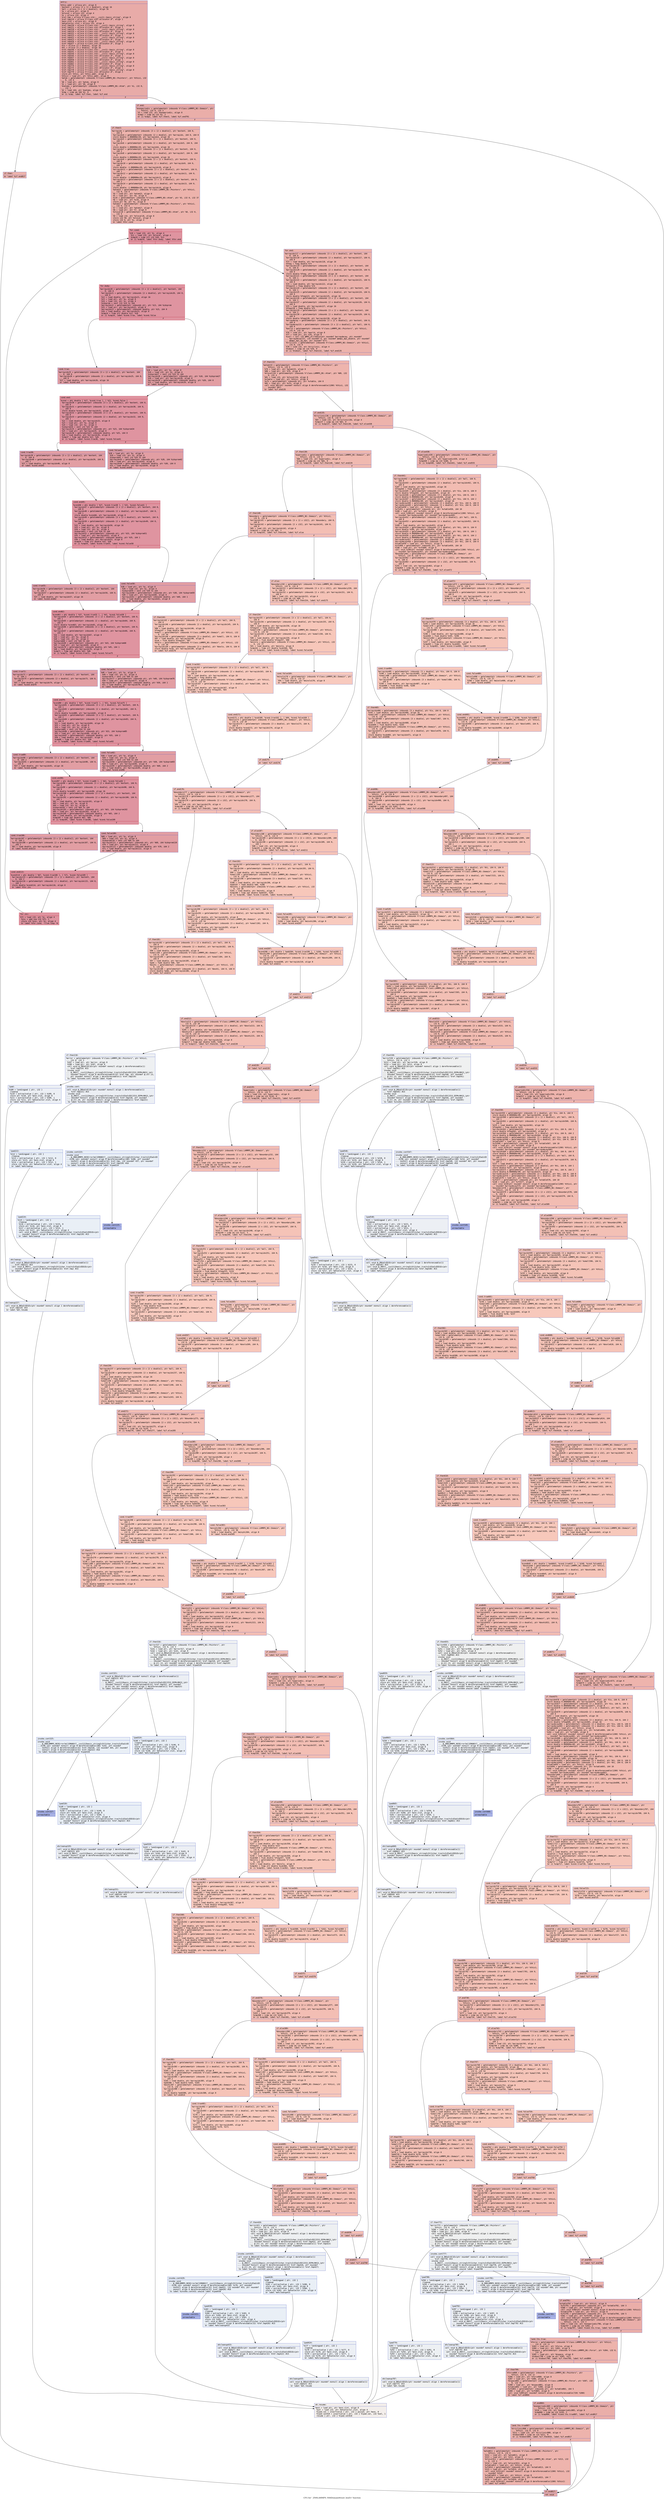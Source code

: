 digraph "CFG for '_ZN9LAMMPS_NS6Domain9reset_boxEv' function" {
	label="CFG for '_ZN9LAMMPS_NS6Domain9reset_boxEv' function";

	Node0x561837c513f0 [shape=record,color="#3d50c3ff", style=filled, fillcolor="#cc403a70" fontname="Courier",label="{entry:\l|  %this.addr = alloca ptr, align 8\l  %extent = alloca [3 x [2 x double]], align 16\l  %all = alloca [3 x [2 x double]], align 16\l  %x = alloca ptr, align 8\l  %nlocal = alloca i32, align 4\l  %i = alloca i32, align 4\l  %ref.tmp = alloca %\"class.std::__cxx11::basic_string\", align 8\l  %ref.tmp219 = alloca %\"class.std::allocator.8\", align 1\l  %exn.slot = alloca ptr, align 8\l  %ehselector.slot = alloca i32, align 4\l  %ref.tmp220 = alloca %\"class.std::__cxx11::basic_string\", align 8\l  %ref.tmp221 = alloca %\"class.std::allocator.8\", align 1\l  %ref.tmp318 = alloca %\"class.std::__cxx11::basic_string\", align 8\l  %ref.tmp319 = alloca %\"class.std::allocator.8\", align 1\l  %ref.tmp322 = alloca %\"class.std::__cxx11::basic_string\", align 8\l  %ref.tmp323 = alloca %\"class.std::allocator.8\", align 1\l  %ref.tmp422 = alloca %\"class.std::__cxx11::basic_string\", align 8\l  %ref.tmp423 = alloca %\"class.std::allocator.8\", align 1\l  %ref.tmp426 = alloca %\"class.std::__cxx11::basic_string\", align 8\l  %ref.tmp427 = alloca %\"class.std::allocator.8\", align 1\l  %lo = alloca [3 x double], align 16\l  %hi = alloca [3 x double], align 16\l  %ref.tmp540 = alloca %\"class.std::__cxx11::basic_string\", align 8\l  %ref.tmp541 = alloca %\"class.std::allocator.8\", align 1\l  %ref.tmp544 = alloca %\"class.std::__cxx11::basic_string\", align 8\l  %ref.tmp545 = alloca %\"class.std::allocator.8\", align 1\l  %ref.tmp657 = alloca %\"class.std::__cxx11::basic_string\", align 8\l  %ref.tmp658 = alloca %\"class.std::allocator.8\", align 1\l  %ref.tmp661 = alloca %\"class.std::__cxx11::basic_string\", align 8\l  %ref.tmp662 = alloca %\"class.std::allocator.8\", align 1\l  %ref.tmp774 = alloca %\"class.std::__cxx11::basic_string\", align 8\l  %ref.tmp775 = alloca %\"class.std::allocator.8\", align 1\l  %ref.tmp778 = alloca %\"class.std::__cxx11::basic_string\", align 8\l  %ref.tmp779 = alloca %\"class.std::allocator.8\", align 1\l  store ptr %this, ptr %this.addr, align 8\l  %this1 = load ptr, ptr %this.addr, align 8\l  %atom = getelementptr inbounds %\"class.LAMMPS_NS::Pointers\", ptr %this1, i32\l... 0, i32 6\l  %0 = load ptr, ptr %atom, align 8\l  %1 = load ptr, ptr %0, align 8\l  %natoms = getelementptr inbounds %\"class.LAMMPS_NS::Atom\", ptr %1, i32 0,\l... i32 3\l  %2 = load i64, ptr %natoms, align 8\l  %cmp = icmp eq i64 %2, 0\l  br i1 %cmp, label %if.then, label %if.end\l|{<s0>T|<s1>F}}"];
	Node0x561837c513f0:s0 -> Node0x561837c56140[tooltip="entry -> if.then\nProbability 37.50%" ];
	Node0x561837c513f0:s1 -> Node0x561837c561b0[tooltip="entry -> if.end\nProbability 62.50%" ];
	Node0x561837c56140 [shape=record,color="#3d50c3ff", style=filled, fillcolor="#d6524470" fontname="Courier",label="{if.then:\l|  br label %if.end817\l}"];
	Node0x561837c56140 -> Node0x561837c562d0[tooltip="if.then -> if.end817\nProbability 100.00%" ];
	Node0x561837c561b0 [shape=record,color="#3d50c3ff", style=filled, fillcolor="#d0473d70" fontname="Courier",label="{if.end:\l|  %nonperiodic = getelementptr inbounds %\"class.LAMMPS_NS::Domain\", ptr\l... %this1, i32 0, i32 3\l  %3 = load i32, ptr %nonperiodic, align 8\l  %cmp2 = icmp eq i32 %3, 2\l  br i1 %cmp2, label %if.then3, label %if.end791\l|{<s0>T|<s1>F}}"];
	Node0x561837c561b0:s0 -> Node0x561837c565e0[tooltip="if.end -> if.then3\nProbability 50.00%" ];
	Node0x561837c561b0:s1 -> Node0x561837c56660[tooltip="if.end -> if.end791\nProbability 50.00%" ];
	Node0x561837c565e0 [shape=record,color="#3d50c3ff", style=filled, fillcolor="#d6524470" fontname="Courier",label="{if.then3:\l|  %arrayidx = getelementptr inbounds [3 x [2 x double]], ptr %extent, i64 0,\l... i64 0\l  %arrayidx4 = getelementptr inbounds [2 x double], ptr %arrayidx, i64 0, i64 0\l  store double 1.000000e+20, ptr %arrayidx4, align 16\l  %arrayidx5 = getelementptr inbounds [3 x [2 x double]], ptr %extent, i64 0,\l... i64 1\l  %arrayidx6 = getelementptr inbounds [2 x double], ptr %arrayidx5, i64 0, i64\l... 0\l  store double 1.000000e+20, ptr %arrayidx6, align 16\l  %arrayidx7 = getelementptr inbounds [3 x [2 x double]], ptr %extent, i64 0,\l... i64 2\l  %arrayidx8 = getelementptr inbounds [2 x double], ptr %arrayidx7, i64 0, i64\l... 0\l  store double 1.000000e+20, ptr %arrayidx8, align 16\l  %arrayidx9 = getelementptr inbounds [3 x [2 x double]], ptr %extent, i64 0,\l... i64 0\l  %arrayidx10 = getelementptr inbounds [2 x double], ptr %arrayidx9, i64 0,\l... i64 1\l  store double -1.000000e+20, ptr %arrayidx10, align 8\l  %arrayidx11 = getelementptr inbounds [3 x [2 x double]], ptr %extent, i64 0,\l... i64 1\l  %arrayidx12 = getelementptr inbounds [2 x double], ptr %arrayidx11, i64 0,\l... i64 1\l  store double -1.000000e+20, ptr %arrayidx12, align 8\l  %arrayidx13 = getelementptr inbounds [3 x [2 x double]], ptr %extent, i64 0,\l... i64 2\l  %arrayidx14 = getelementptr inbounds [2 x double], ptr %arrayidx13, i64 0,\l... i64 1\l  store double -1.000000e+20, ptr %arrayidx14, align 8\l  %atom15 = getelementptr inbounds %\"class.LAMMPS_NS::Pointers\", ptr %this1,\l... i32 0, i32 6\l  %4 = load ptr, ptr %atom15, align 8\l  %5 = load ptr, ptr %4, align 8\l  %x16 = getelementptr inbounds %\"class.LAMMPS_NS::Atom\", ptr %5, i32 0, i32 37\l  %6 = load ptr, ptr %x16, align 8\l  store ptr %6, ptr %x, align 8\l  %atom17 = getelementptr inbounds %\"class.LAMMPS_NS::Pointers\", ptr %this1,\l... i32 0, i32 6\l  %7 = load ptr, ptr %atom17, align 8\l  %8 = load ptr, ptr %7, align 8\l  %nlocal18 = getelementptr inbounds %\"class.LAMMPS_NS::Atom\", ptr %8, i32 0,\l... i32 4\l  %9 = load i32, ptr %nlocal18, align 8\l  store i32 %9, ptr %nlocal, align 4\l  store i32 0, ptr %i, align 4\l  br label %for.cond\l}"];
	Node0x561837c565e0 -> Node0x561837c58290[tooltip="if.then3 -> for.cond\nProbability 100.00%" ];
	Node0x561837c58290 [shape=record,color="#b70d28ff", style=filled, fillcolor="#b70d2870" fontname="Courier",label="{for.cond:\l|  %10 = load i32, ptr %i, align 4\l  %11 = load i32, ptr %nlocal, align 4\l  %cmp19 = icmp slt i32 %10, %11\l  br i1 %cmp19, label %for.body, label %for.end\l|{<s0>T|<s1>F}}"];
	Node0x561837c58290:s0 -> Node0x561837c58530[tooltip="for.cond -> for.body\nProbability 96.88%" ];
	Node0x561837c58290:s1 -> Node0x561837c585b0[tooltip="for.cond -> for.end\nProbability 3.12%" ];
	Node0x561837c58530 [shape=record,color="#b70d28ff", style=filled, fillcolor="#b70d2870" fontname="Courier",label="{for.body:\l|  %arrayidx20 = getelementptr inbounds [3 x [2 x double]], ptr %extent, i64\l... 0, i64 0\l  %arrayidx21 = getelementptr inbounds [2 x double], ptr %arrayidx20, i64 0,\l... i64 0\l  %12 = load double, ptr %arrayidx21, align 16\l  %13 = load ptr, ptr %x, align 8\l  %14 = load i32, ptr %i, align 4\l  %idxprom = sext i32 %14 to i64\l  %arrayidx22 = getelementptr inbounds ptr, ptr %13, i64 %idxprom\l  %15 = load ptr, ptr %arrayidx22, align 8\l  %arrayidx23 = getelementptr inbounds double, ptr %15, i64 0\l  %16 = load double, ptr %arrayidx23, align 8\l  %cmp24 = fcmp olt double %12, %16\l  br i1 %cmp24, label %cond.true, label %cond.false\l|{<s0>T|<s1>F}}"];
	Node0x561837c58530:s0 -> Node0x561837c58e10[tooltip="for.body -> cond.true\nProbability 50.00%" ];
	Node0x561837c58530:s1 -> Node0x561837c58e90[tooltip="for.body -> cond.false\nProbability 50.00%" ];
	Node0x561837c58e10 [shape=record,color="#3d50c3ff", style=filled, fillcolor="#be242e70" fontname="Courier",label="{cond.true:\l|  %arrayidx25 = getelementptr inbounds [3 x [2 x double]], ptr %extent, i64\l... 0, i64 0\l  %arrayidx26 = getelementptr inbounds [2 x double], ptr %arrayidx25, i64 0,\l... i64 0\l  %17 = load double, ptr %arrayidx26, align 16\l  br label %cond.end\l}"];
	Node0x561837c58e10 -> Node0x561837c59220[tooltip="cond.true -> cond.end\nProbability 100.00%" ];
	Node0x561837c58e90 [shape=record,color="#3d50c3ff", style=filled, fillcolor="#be242e70" fontname="Courier",label="{cond.false:\l|  %18 = load ptr, ptr %x, align 8\l  %19 = load i32, ptr %i, align 4\l  %idxprom27 = sext i32 %19 to i64\l  %arrayidx28 = getelementptr inbounds ptr, ptr %18, i64 %idxprom27\l  %20 = load ptr, ptr %arrayidx28, align 8\l  %arrayidx29 = getelementptr inbounds double, ptr %20, i64 0\l  %21 = load double, ptr %arrayidx29, align 8\l  br label %cond.end\l}"];
	Node0x561837c58e90 -> Node0x561837c59220[tooltip="cond.false -> cond.end\nProbability 100.00%" ];
	Node0x561837c59220 [shape=record,color="#b70d28ff", style=filled, fillcolor="#b70d2870" fontname="Courier",label="{cond.end:\l|  %cond = phi double [ %17, %cond.true ], [ %21, %cond.false ]\l  %arrayidx30 = getelementptr inbounds [3 x [2 x double]], ptr %extent, i64 0,\l... i64 0\l  %arrayidx31 = getelementptr inbounds [2 x double], ptr %arrayidx30, i64 0,\l... i64 0\l  store double %cond, ptr %arrayidx31, align 16\l  %arrayidx32 = getelementptr inbounds [3 x [2 x double]], ptr %extent, i64 0,\l... i64 0\l  %arrayidx33 = getelementptr inbounds [2 x double], ptr %arrayidx32, i64 0,\l... i64 1\l  %22 = load double, ptr %arrayidx33, align 8\l  %23 = load ptr, ptr %x, align 8\l  %24 = load i32, ptr %i, align 4\l  %idxprom34 = sext i32 %24 to i64\l  %arrayidx35 = getelementptr inbounds ptr, ptr %23, i64 %idxprom34\l  %25 = load ptr, ptr %arrayidx35, align 8\l  %arrayidx36 = getelementptr inbounds double, ptr %25, i64 0\l  %26 = load double, ptr %arrayidx36, align 8\l  %cmp37 = fcmp ogt double %22, %26\l  br i1 %cmp37, label %cond.true38, label %cond.false41\l|{<s0>T|<s1>F}}"];
	Node0x561837c59220:s0 -> Node0x561837c5a1b0[tooltip="cond.end -> cond.true38\nProbability 50.00%" ];
	Node0x561837c59220:s1 -> Node0x561837c5a290[tooltip="cond.end -> cond.false41\nProbability 50.00%" ];
	Node0x561837c5a1b0 [shape=record,color="#3d50c3ff", style=filled, fillcolor="#be242e70" fontname="Courier",label="{cond.true38:\l|  %arrayidx39 = getelementptr inbounds [3 x [2 x double]], ptr %extent, i64\l... 0, i64 0\l  %arrayidx40 = getelementptr inbounds [2 x double], ptr %arrayidx39, i64 0,\l... i64 1\l  %27 = load double, ptr %arrayidx40, align 8\l  br label %cond.end45\l}"];
	Node0x561837c5a1b0 -> Node0x561837c5a680[tooltip="cond.true38 -> cond.end45\nProbability 100.00%" ];
	Node0x561837c5a290 [shape=record,color="#3d50c3ff", style=filled, fillcolor="#be242e70" fontname="Courier",label="{cond.false41:\l|  %28 = load ptr, ptr %x, align 8\l  %29 = load i32, ptr %i, align 4\l  %idxprom42 = sext i32 %29 to i64\l  %arrayidx43 = getelementptr inbounds ptr, ptr %28, i64 %idxprom42\l  %30 = load ptr, ptr %arrayidx43, align 8\l  %arrayidx44 = getelementptr inbounds double, ptr %30, i64 0\l  %31 = load double, ptr %arrayidx44, align 8\l  br label %cond.end45\l}"];
	Node0x561837c5a290 -> Node0x561837c5a680[tooltip="cond.false41 -> cond.end45\nProbability 100.00%" ];
	Node0x561837c5a680 [shape=record,color="#b70d28ff", style=filled, fillcolor="#b70d2870" fontname="Courier",label="{cond.end45:\l|  %cond46 = phi double [ %27, %cond.true38 ], [ %31, %cond.false41 ]\l  %arrayidx47 = getelementptr inbounds [3 x [2 x double]], ptr %extent, i64 0,\l... i64 0\l  %arrayidx48 = getelementptr inbounds [2 x double], ptr %arrayidx47, i64 0,\l... i64 1\l  store double %cond46, ptr %arrayidx48, align 8\l  %arrayidx49 = getelementptr inbounds [3 x [2 x double]], ptr %extent, i64 0,\l... i64 1\l  %arrayidx50 = getelementptr inbounds [2 x double], ptr %arrayidx49, i64 0,\l... i64 0\l  %32 = load double, ptr %arrayidx50, align 16\l  %33 = load ptr, ptr %x, align 8\l  %34 = load i32, ptr %i, align 4\l  %idxprom51 = sext i32 %34 to i64\l  %arrayidx52 = getelementptr inbounds ptr, ptr %33, i64 %idxprom51\l  %35 = load ptr, ptr %arrayidx52, align 8\l  %arrayidx53 = getelementptr inbounds double, ptr %35, i64 1\l  %36 = load double, ptr %arrayidx53, align 8\l  %cmp54 = fcmp olt double %32, %36\l  br i1 %cmp54, label %cond.true55, label %cond.false58\l|{<s0>T|<s1>F}}"];
	Node0x561837c5a680:s0 -> Node0x561837c5bc10[tooltip="cond.end45 -> cond.true55\nProbability 50.00%" ];
	Node0x561837c5a680:s1 -> Node0x561837c5bcf0[tooltip="cond.end45 -> cond.false58\nProbability 50.00%" ];
	Node0x561837c5bc10 [shape=record,color="#3d50c3ff", style=filled, fillcolor="#be242e70" fontname="Courier",label="{cond.true55:\l|  %arrayidx56 = getelementptr inbounds [3 x [2 x double]], ptr %extent, i64\l... 0, i64 1\l  %arrayidx57 = getelementptr inbounds [2 x double], ptr %arrayidx56, i64 0,\l... i64 0\l  %37 = load double, ptr %arrayidx57, align 16\l  br label %cond.end62\l}"];
	Node0x561837c5bc10 -> Node0x561837c5c0e0[tooltip="cond.true55 -> cond.end62\nProbability 100.00%" ];
	Node0x561837c5bcf0 [shape=record,color="#3d50c3ff", style=filled, fillcolor="#be242e70" fontname="Courier",label="{cond.false58:\l|  %38 = load ptr, ptr %x, align 8\l  %39 = load i32, ptr %i, align 4\l  %idxprom59 = sext i32 %39 to i64\l  %arrayidx60 = getelementptr inbounds ptr, ptr %38, i64 %idxprom59\l  %40 = load ptr, ptr %arrayidx60, align 8\l  %arrayidx61 = getelementptr inbounds double, ptr %40, i64 1\l  %41 = load double, ptr %arrayidx61, align 8\l  br label %cond.end62\l}"];
	Node0x561837c5bcf0 -> Node0x561837c5c0e0[tooltip="cond.false58 -> cond.end62\nProbability 100.00%" ];
	Node0x561837c5c0e0 [shape=record,color="#b70d28ff", style=filled, fillcolor="#b70d2870" fontname="Courier",label="{cond.end62:\l|  %cond63 = phi double [ %37, %cond.true55 ], [ %41, %cond.false58 ]\l  %arrayidx64 = getelementptr inbounds [3 x [2 x double]], ptr %extent, i64 0,\l... i64 1\l  %arrayidx65 = getelementptr inbounds [2 x double], ptr %arrayidx64, i64 0,\l... i64 0\l  store double %cond63, ptr %arrayidx65, align 16\l  %arrayidx66 = getelementptr inbounds [3 x [2 x double]], ptr %extent, i64 0,\l... i64 1\l  %arrayidx67 = getelementptr inbounds [2 x double], ptr %arrayidx66, i64 0,\l... i64 1\l  %42 = load double, ptr %arrayidx67, align 8\l  %43 = load ptr, ptr %x, align 8\l  %44 = load i32, ptr %i, align 4\l  %idxprom68 = sext i32 %44 to i64\l  %arrayidx69 = getelementptr inbounds ptr, ptr %43, i64 %idxprom68\l  %45 = load ptr, ptr %arrayidx69, align 8\l  %arrayidx70 = getelementptr inbounds double, ptr %45, i64 1\l  %46 = load double, ptr %arrayidx70, align 8\l  %cmp71 = fcmp ogt double %42, %46\l  br i1 %cmp71, label %cond.true72, label %cond.false75\l|{<s0>T|<s1>F}}"];
	Node0x561837c5c0e0:s0 -> Node0x561837c5d070[tooltip="cond.end62 -> cond.true72\nProbability 50.00%" ];
	Node0x561837c5c0e0:s1 -> Node0x561837c5d150[tooltip="cond.end62 -> cond.false75\nProbability 50.00%" ];
	Node0x561837c5d070 [shape=record,color="#3d50c3ff", style=filled, fillcolor="#be242e70" fontname="Courier",label="{cond.true72:\l|  %arrayidx73 = getelementptr inbounds [3 x [2 x double]], ptr %extent, i64\l... 0, i64 1\l  %arrayidx74 = getelementptr inbounds [2 x double], ptr %arrayidx73, i64 0,\l... i64 1\l  %47 = load double, ptr %arrayidx74, align 8\l  br label %cond.end79\l}"];
	Node0x561837c5d070 -> Node0x561837c5dd50[tooltip="cond.true72 -> cond.end79\nProbability 100.00%" ];
	Node0x561837c5d150 [shape=record,color="#3d50c3ff", style=filled, fillcolor="#be242e70" fontname="Courier",label="{cond.false75:\l|  %48 = load ptr, ptr %x, align 8\l  %49 = load i32, ptr %i, align 4\l  %idxprom76 = sext i32 %49 to i64\l  %arrayidx77 = getelementptr inbounds ptr, ptr %48, i64 %idxprom76\l  %50 = load ptr, ptr %arrayidx77, align 8\l  %arrayidx78 = getelementptr inbounds double, ptr %50, i64 1\l  %51 = load double, ptr %arrayidx78, align 8\l  br label %cond.end79\l}"];
	Node0x561837c5d150 -> Node0x561837c5dd50[tooltip="cond.false75 -> cond.end79\nProbability 100.00%" ];
	Node0x561837c5dd50 [shape=record,color="#b70d28ff", style=filled, fillcolor="#b70d2870" fontname="Courier",label="{cond.end79:\l|  %cond80 = phi double [ %47, %cond.true72 ], [ %51, %cond.false75 ]\l  %arrayidx81 = getelementptr inbounds [3 x [2 x double]], ptr %extent, i64 0,\l... i64 1\l  %arrayidx82 = getelementptr inbounds [2 x double], ptr %arrayidx81, i64 0,\l... i64 1\l  store double %cond80, ptr %arrayidx82, align 8\l  %arrayidx83 = getelementptr inbounds [3 x [2 x double]], ptr %extent, i64 0,\l... i64 2\l  %arrayidx84 = getelementptr inbounds [2 x double], ptr %arrayidx83, i64 0,\l... i64 0\l  %52 = load double, ptr %arrayidx84, align 16\l  %53 = load ptr, ptr %x, align 8\l  %54 = load i32, ptr %i, align 4\l  %idxprom85 = sext i32 %54 to i64\l  %arrayidx86 = getelementptr inbounds ptr, ptr %53, i64 %idxprom85\l  %55 = load ptr, ptr %arrayidx86, align 8\l  %arrayidx87 = getelementptr inbounds double, ptr %55, i64 2\l  %56 = load double, ptr %arrayidx87, align 8\l  %cmp88 = fcmp olt double %52, %56\l  br i1 %cmp88, label %cond.true89, label %cond.false92\l|{<s0>T|<s1>F}}"];
	Node0x561837c5dd50:s0 -> Node0x561837c5ece0[tooltip="cond.end79 -> cond.true89\nProbability 50.00%" ];
	Node0x561837c5dd50:s1 -> Node0x561837c5edc0[tooltip="cond.end79 -> cond.false92\nProbability 50.00%" ];
	Node0x561837c5ece0 [shape=record,color="#3d50c3ff", style=filled, fillcolor="#be242e70" fontname="Courier",label="{cond.true89:\l|  %arrayidx90 = getelementptr inbounds [3 x [2 x double]], ptr %extent, i64\l... 0, i64 2\l  %arrayidx91 = getelementptr inbounds [2 x double], ptr %arrayidx90, i64 0,\l... i64 0\l  %57 = load double, ptr %arrayidx91, align 16\l  br label %cond.end96\l}"];
	Node0x561837c5ece0 -> Node0x561837c5f1b0[tooltip="cond.true89 -> cond.end96\nProbability 100.00%" ];
	Node0x561837c5edc0 [shape=record,color="#3d50c3ff", style=filled, fillcolor="#be242e70" fontname="Courier",label="{cond.false92:\l|  %58 = load ptr, ptr %x, align 8\l  %59 = load i32, ptr %i, align 4\l  %idxprom93 = sext i32 %59 to i64\l  %arrayidx94 = getelementptr inbounds ptr, ptr %58, i64 %idxprom93\l  %60 = load ptr, ptr %arrayidx94, align 8\l  %arrayidx95 = getelementptr inbounds double, ptr %60, i64 2\l  %61 = load double, ptr %arrayidx95, align 8\l  br label %cond.end96\l}"];
	Node0x561837c5edc0 -> Node0x561837c5f1b0[tooltip="cond.false92 -> cond.end96\nProbability 100.00%" ];
	Node0x561837c5f1b0 [shape=record,color="#b70d28ff", style=filled, fillcolor="#b70d2870" fontname="Courier",label="{cond.end96:\l|  %cond97 = phi double [ %57, %cond.true89 ], [ %61, %cond.false92 ]\l  %arrayidx98 = getelementptr inbounds [3 x [2 x double]], ptr %extent, i64 0,\l... i64 2\l  %arrayidx99 = getelementptr inbounds [2 x double], ptr %arrayidx98, i64 0,\l... i64 0\l  store double %cond97, ptr %arrayidx99, align 16\l  %arrayidx100 = getelementptr inbounds [3 x [2 x double]], ptr %extent, i64\l... 0, i64 2\l  %arrayidx101 = getelementptr inbounds [2 x double], ptr %arrayidx100, i64 0,\l... i64 1\l  %62 = load double, ptr %arrayidx101, align 8\l  %63 = load ptr, ptr %x, align 8\l  %64 = load i32, ptr %i, align 4\l  %idxprom102 = sext i32 %64 to i64\l  %arrayidx103 = getelementptr inbounds ptr, ptr %63, i64 %idxprom102\l  %65 = load ptr, ptr %arrayidx103, align 8\l  %arrayidx104 = getelementptr inbounds double, ptr %65, i64 2\l  %66 = load double, ptr %arrayidx104, align 8\l  %cmp105 = fcmp ogt double %62, %66\l  br i1 %cmp105, label %cond.true106, label %cond.false109\l|{<s0>T|<s1>F}}"];
	Node0x561837c5f1b0:s0 -> Node0x561837c60140[tooltip="cond.end96 -> cond.true106\nProbability 50.00%" ];
	Node0x561837c5f1b0:s1 -> Node0x561837c60220[tooltip="cond.end96 -> cond.false109\nProbability 50.00%" ];
	Node0x561837c60140 [shape=record,color="#3d50c3ff", style=filled, fillcolor="#be242e70" fontname="Courier",label="{cond.true106:\l|  %arrayidx107 = getelementptr inbounds [3 x [2 x double]], ptr %extent, i64\l... 0, i64 2\l  %arrayidx108 = getelementptr inbounds [2 x double], ptr %arrayidx107, i64 0,\l... i64 1\l  %67 = load double, ptr %arrayidx108, align 8\l  br label %cond.end113\l}"];
	Node0x561837c60140 -> Node0x561837c60610[tooltip="cond.true106 -> cond.end113\nProbability 100.00%" ];
	Node0x561837c60220 [shape=record,color="#3d50c3ff", style=filled, fillcolor="#be242e70" fontname="Courier",label="{cond.false109:\l|  %68 = load ptr, ptr %x, align 8\l  %69 = load i32, ptr %i, align 4\l  %idxprom110 = sext i32 %69 to i64\l  %arrayidx111 = getelementptr inbounds ptr, ptr %68, i64 %idxprom110\l  %70 = load ptr, ptr %arrayidx111, align 8\l  %arrayidx112 = getelementptr inbounds double, ptr %70, i64 2\l  %71 = load double, ptr %arrayidx112, align 8\l  br label %cond.end113\l}"];
	Node0x561837c60220 -> Node0x561837c60610[tooltip="cond.false109 -> cond.end113\nProbability 100.00%" ];
	Node0x561837c60610 [shape=record,color="#b70d28ff", style=filled, fillcolor="#b70d2870" fontname="Courier",label="{cond.end113:\l|  %cond114 = phi double [ %67, %cond.true106 ], [ %71, %cond.false109 ]\l  %arrayidx115 = getelementptr inbounds [3 x [2 x double]], ptr %extent, i64\l... 0, i64 2\l  %arrayidx116 = getelementptr inbounds [2 x double], ptr %arrayidx115, i64 0,\l... i64 1\l  store double %cond114, ptr %arrayidx116, align 8\l  br label %for.inc\l}"];
	Node0x561837c60610 -> Node0x561837c60e50[tooltip="cond.end113 -> for.inc\nProbability 100.00%" ];
	Node0x561837c60e50 [shape=record,color="#b70d28ff", style=filled, fillcolor="#b70d2870" fontname="Courier",label="{for.inc:\l|  %72 = load i32, ptr %i, align 4\l  %inc = add nsw i32 %72, 1\l  store i32 %inc, ptr %i, align 4\l  br label %for.cond, !llvm.loop !6\l}"];
	Node0x561837c60e50 -> Node0x561837c58290[tooltip="for.inc -> for.cond\nProbability 100.00%" ];
	Node0x561837c585b0 [shape=record,color="#3d50c3ff", style=filled, fillcolor="#d6524470" fontname="Courier",label="{for.end:\l|  %arrayidx117 = getelementptr inbounds [3 x [2 x double]], ptr %extent, i64\l... 0, i64 0\l  %arrayidx118 = getelementptr inbounds [2 x double], ptr %arrayidx117, i64 0,\l... i64 0\l  %73 = load double, ptr %arrayidx118, align 16\l  %fneg = fneg double %73\l  %arrayidx119 = getelementptr inbounds [3 x [2 x double]], ptr %extent, i64\l... 0, i64 0\l  %arrayidx120 = getelementptr inbounds [2 x double], ptr %arrayidx119, i64 0,\l... i64 0\l  store double %fneg, ptr %arrayidx120, align 16\l  %arrayidx121 = getelementptr inbounds [3 x [2 x double]], ptr %extent, i64\l... 0, i64 1\l  %arrayidx122 = getelementptr inbounds [2 x double], ptr %arrayidx121, i64 0,\l... i64 0\l  %74 = load double, ptr %arrayidx122, align 16\l  %fneg123 = fneg double %74\l  %arrayidx124 = getelementptr inbounds [3 x [2 x double]], ptr %extent, i64\l... 0, i64 1\l  %arrayidx125 = getelementptr inbounds [2 x double], ptr %arrayidx124, i64 0,\l... i64 0\l  store double %fneg123, ptr %arrayidx125, align 16\l  %arrayidx126 = getelementptr inbounds [3 x [2 x double]], ptr %extent, i64\l... 0, i64 2\l  %arrayidx127 = getelementptr inbounds [2 x double], ptr %arrayidx126, i64 0,\l... i64 0\l  %75 = load double, ptr %arrayidx127, align 16\l  %fneg128 = fneg double %75\l  %arrayidx129 = getelementptr inbounds [3 x [2 x double]], ptr %extent, i64\l... 0, i64 2\l  %arrayidx130 = getelementptr inbounds [2 x double], ptr %arrayidx129, i64 0,\l... i64 0\l  store double %fneg128, ptr %arrayidx130, align 16\l  %arraydecay = getelementptr inbounds [3 x [2 x double]], ptr %extent, i64 0,\l... i64 0\l  %arraydecay131 = getelementptr inbounds [3 x [2 x double]], ptr %all, i64 0,\l... i64 0\l  %world = getelementptr inbounds %\"class.LAMMPS_NS::Pointers\", ptr %this1,\l... i32 0, i32 16\l  %76 = load ptr, ptr %world, align 8\l  %77 = load ptr, ptr %76, align 8\l  %call = call i32 @MPI_Allreduce(ptr noundef %arraydecay, ptr noundef\l... %arraydecay131, i32 noundef 6, ptr noundef @ompi_mpi_double, ptr noundef\l... @ompi_mpi_op_max, ptr noundef %77)\l  %triclinic = getelementptr inbounds %\"class.LAMMPS_NS::Domain\", ptr %this1,\l... i32 0, i32 9\l  %78 = load i32, ptr %triclinic, align 4\l  %tobool = icmp ne i32 %78, 0\l  br i1 %tobool, label %if.then132, label %if.end135\l|{<s0>T|<s1>F}}"];
	Node0x561837c585b0:s0 -> Node0x561837c63590[tooltip="for.end -> if.then132\nProbability 62.50%" ];
	Node0x561837c585b0:s1 -> Node0x561837c5a9e0[tooltip="for.end -> if.end135\nProbability 37.50%" ];
	Node0x561837c63590 [shape=record,color="#3d50c3ff", style=filled, fillcolor="#d8564670" fontname="Courier",label="{if.then132:\l|  %atom133 = getelementptr inbounds %\"class.LAMMPS_NS::Pointers\", ptr\l... %this1, i32 0, i32 6\l  %79 = load ptr, ptr %atom133, align 8\l  %80 = load ptr, ptr %79, align 8\l  %nlocal134 = getelementptr inbounds %\"class.LAMMPS_NS::Atom\", ptr %80, i32\l... 0, i32 4\l  %81 = load i32, ptr %nlocal134, align 8\l  %vtable = load ptr, ptr %this1, align 8\l  %vfn = getelementptr inbounds ptr, ptr %vtable, i64 8\l  %82 = load ptr, ptr %vfn, align 8\l  call void %82(ptr noundef nonnull align 8 dereferenceable(1200) %this1, i32\l... noundef %81)\l  br label %if.end135\l}"];
	Node0x561837c63590 -> Node0x561837c5a9e0[tooltip="if.then132 -> if.end135\nProbability 100.00%" ];
	Node0x561837c5a9e0 [shape=record,color="#3d50c3ff", style=filled, fillcolor="#d6524470" fontname="Courier",label="{if.end135:\l|  %triclinic136 = getelementptr inbounds %\"class.LAMMPS_NS::Domain\", ptr\l... %this1, i32 0, i32 9\l  %83 = load i32, ptr %triclinic136, align 4\l  %cmp137 = icmp eq i32 %83, 0\l  br i1 %cmp137, label %if.then138, label %if.else438\l|{<s0>T|<s1>F}}"];
	Node0x561837c5a9e0:s0 -> Node0x561837c5b460[tooltip="if.end135 -> if.then138\nProbability 37.50%" ];
	Node0x561837c5a9e0:s1 -> Node0x561837c5b4e0[tooltip="if.end135 -> if.else438\nProbability 62.50%" ];
	Node0x561837c5b460 [shape=record,color="#3d50c3ff", style=filled, fillcolor="#de614d70" fontname="Courier",label="{if.then138:\l|  %xperiodic = getelementptr inbounds %\"class.LAMMPS_NS::Domain\", ptr\l... %this1, i32 0, i32 4\l  %84 = load i32, ptr %xperiodic, align 4\l  %cmp139 = icmp eq i32 %84, 0\l  br i1 %cmp139, label %if.then140, label %if.end229\l|{<s0>T|<s1>F}}"];
	Node0x561837c5b460:s0 -> Node0x561837c5b590[tooltip="if.then138 -> if.then140\nProbability 37.50%" ];
	Node0x561837c5b460:s1 -> Node0x561837c650e0[tooltip="if.then138 -> if.end229\nProbability 62.50%" ];
	Node0x561837c5b590 [shape=record,color="#3d50c3ff", style=filled, fillcolor="#e36c5570" fontname="Courier",label="{if.then140:\l|  %boundary = getelementptr inbounds %\"class.LAMMPS_NS::Domain\", ptr %this1,\l... i32 0, i32 8\l  %arrayidx141 = getelementptr inbounds [3 x [2 x i32]], ptr %boundary, i64 0,\l... i64 0\l  %arrayidx142 = getelementptr inbounds [2 x i32], ptr %arrayidx141, i64 0,\l... i64 0\l  %85 = load i32, ptr %arrayidx142, align 4\l  %cmp143 = icmp eq i32 %85, 2\l  br i1 %cmp143, label %if.then144, label %if.else\l|{<s0>T|<s1>F}}"];
	Node0x561837c5b590:s0 -> Node0x561837c65650[tooltip="if.then140 -> if.then144\nProbability 50.00%" ];
	Node0x561837c5b590:s1 -> Node0x561837c656d0[tooltip="if.then140 -> if.else\nProbability 50.00%" ];
	Node0x561837c65650 [shape=record,color="#3d50c3ff", style=filled, fillcolor="#e8765c70" fontname="Courier",label="{if.then144:\l|  %arrayidx145 = getelementptr inbounds [3 x [2 x double]], ptr %all, i64 0,\l... i64 0\l  %arrayidx146 = getelementptr inbounds [2 x double], ptr %arrayidx145, i64 0,\l... i64 0\l  %86 = load double, ptr %arrayidx146, align 16\l  %fneg147 = fneg double %86\l  %small = getelementptr inbounds %\"class.LAMMPS_NS::Domain\", ptr %this1, i32\l... 0, i32 54\l  %arrayidx148 = getelementptr inbounds [3 x double], ptr %small, i64 0, i64 0\l  %87 = load double, ptr %arrayidx148, align 8\l  %sub = fsub double %fneg147, %87\l  %boxlo = getelementptr inbounds %\"class.LAMMPS_NS::Domain\", ptr %this1, i32\l... 0, i32 20\l  %arrayidx149 = getelementptr inbounds [3 x double], ptr %boxlo, i64 0, i64 0\l  store double %sub, ptr %arrayidx149, align 8\l  br label %if.end176\l}"];
	Node0x561837c65650 -> Node0x561837c660b0[tooltip="if.then144 -> if.end176\nProbability 100.00%" ];
	Node0x561837c656d0 [shape=record,color="#3d50c3ff", style=filled, fillcolor="#e8765c70" fontname="Courier",label="{if.else:\l|  %boundary150 = getelementptr inbounds %\"class.LAMMPS_NS::Domain\", ptr\l... %this1, i32 0, i32 8\l  %arrayidx151 = getelementptr inbounds [3 x [2 x i32]], ptr %boundary150, i64\l... 0, i64 0\l  %arrayidx152 = getelementptr inbounds [2 x i32], ptr %arrayidx151, i64 0,\l... i64 0\l  %88 = load i32, ptr %arrayidx152, align 4\l  %cmp153 = icmp eq i32 %88, 3\l  br i1 %cmp153, label %if.then154, label %if.end175\l|{<s0>T|<s1>F}}"];
	Node0x561837c656d0:s0 -> Node0x561837c665a0[tooltip="if.else -> if.then154\nProbability 50.00%" ];
	Node0x561837c656d0:s1 -> Node0x561837c66620[tooltip="if.else -> if.end175\nProbability 50.00%" ];
	Node0x561837c665a0 [shape=record,color="#3d50c3ff", style=filled, fillcolor="#ec7f6370" fontname="Courier",label="{if.then154:\l|  %arrayidx155 = getelementptr inbounds [3 x [2 x double]], ptr %all, i64 0,\l... i64 0\l  %arrayidx156 = getelementptr inbounds [2 x double], ptr %arrayidx155, i64 0,\l... i64 0\l  %89 = load double, ptr %arrayidx156, align 16\l  %fneg157 = fneg double %89\l  %small158 = getelementptr inbounds %\"class.LAMMPS_NS::Domain\", ptr %this1,\l... i32 0, i32 54\l  %arrayidx159 = getelementptr inbounds [3 x double], ptr %small158, i64 0,\l... i64 0\l  %90 = load double, ptr %arrayidx159, align 8\l  %sub160 = fsub double %fneg157, %90\l  %minxlo = getelementptr inbounds %\"class.LAMMPS_NS::Domain\", ptr %this1, i32\l... 0, i32 27\l  %91 = load double, ptr %minxlo, align 8\l  %cmp161 = fcmp olt double %sub160, %91\l  br i1 %cmp161, label %cond.true162, label %cond.false169\l|{<s0>T|<s1>F}}"];
	Node0x561837c665a0:s0 -> Node0x561837c66fc0[tooltip="if.then154 -> cond.true162\nProbability 50.00%" ];
	Node0x561837c665a0:s1 -> Node0x561837c67040[tooltip="if.then154 -> cond.false169\nProbability 50.00%" ];
	Node0x561837c66fc0 [shape=record,color="#3d50c3ff", style=filled, fillcolor="#ef886b70" fontname="Courier",label="{cond.true162:\l|  %arrayidx163 = getelementptr inbounds [3 x [2 x double]], ptr %all, i64 0,\l... i64 0\l  %arrayidx164 = getelementptr inbounds [2 x double], ptr %arrayidx163, i64 0,\l... i64 0\l  %92 = load double, ptr %arrayidx164, align 16\l  %fneg165 = fneg double %92\l  %small166 = getelementptr inbounds %\"class.LAMMPS_NS::Domain\", ptr %this1,\l... i32 0, i32 54\l  %arrayidx167 = getelementptr inbounds [3 x double], ptr %small166, i64 0,\l... i64 0\l  %93 = load double, ptr %arrayidx167, align 8\l  %sub168 = fsub double %fneg165, %93\l  br label %cond.end171\l}"];
	Node0x561837c66fc0 -> Node0x561837c677d0[tooltip="cond.true162 -> cond.end171\nProbability 100.00%" ];
	Node0x561837c67040 [shape=record,color="#3d50c3ff", style=filled, fillcolor="#ef886b70" fontname="Courier",label="{cond.false169:\l|  %minxlo170 = getelementptr inbounds %\"class.LAMMPS_NS::Domain\", ptr\l... %this1, i32 0, i32 27\l  %94 = load double, ptr %minxlo170, align 8\l  br label %cond.end171\l}"];
	Node0x561837c67040 -> Node0x561837c677d0[tooltip="cond.false169 -> cond.end171\nProbability 100.00%" ];
	Node0x561837c677d0 [shape=record,color="#3d50c3ff", style=filled, fillcolor="#ec7f6370" fontname="Courier",label="{cond.end171:\l|  %cond172 = phi double [ %sub168, %cond.true162 ], [ %94, %cond.false169 ]\l  %boxlo173 = getelementptr inbounds %\"class.LAMMPS_NS::Domain\", ptr %this1,\l... i32 0, i32 20\l  %arrayidx174 = getelementptr inbounds [3 x double], ptr %boxlo173, i64 0,\l... i64 0\l  store double %cond172, ptr %arrayidx174, align 8\l  br label %if.end175\l}"];
	Node0x561837c677d0 -> Node0x561837c66620[tooltip="cond.end171 -> if.end175\nProbability 100.00%" ];
	Node0x561837c66620 [shape=record,color="#3d50c3ff", style=filled, fillcolor="#e8765c70" fontname="Courier",label="{if.end175:\l|  br label %if.end176\l}"];
	Node0x561837c66620 -> Node0x561837c660b0[tooltip="if.end175 -> if.end176\nProbability 100.00%" ];
	Node0x561837c660b0 [shape=record,color="#3d50c3ff", style=filled, fillcolor="#e36c5570" fontname="Courier",label="{if.end176:\l|  %boundary177 = getelementptr inbounds %\"class.LAMMPS_NS::Domain\", ptr\l... %this1, i32 0, i32 8\l  %arrayidx178 = getelementptr inbounds [3 x [2 x i32]], ptr %boundary177, i64\l... 0, i64 0\l  %arrayidx179 = getelementptr inbounds [2 x i32], ptr %arrayidx178, i64 0,\l... i64 1\l  %95 = load i32, ptr %arrayidx179, align 4\l  %cmp180 = icmp eq i32 %95, 2\l  br i1 %cmp180, label %if.then181, label %if.else187\l|{<s0>T|<s1>F}}"];
	Node0x561837c660b0:s0 -> Node0x561837c5d5f0[tooltip="if.end176 -> if.then181\nProbability 50.00%" ];
	Node0x561837c660b0:s1 -> Node0x561837c5d670[tooltip="if.end176 -> if.else187\nProbability 50.00%" ];
	Node0x561837c5d5f0 [shape=record,color="#3d50c3ff", style=filled, fillcolor="#e8765c70" fontname="Courier",label="{if.then181:\l|  %arrayidx182 = getelementptr inbounds [3 x [2 x double]], ptr %all, i64 0,\l... i64 0\l  %arrayidx183 = getelementptr inbounds [2 x double], ptr %arrayidx182, i64 0,\l... i64 1\l  %96 = load double, ptr %arrayidx183, align 8\l  %small184 = getelementptr inbounds %\"class.LAMMPS_NS::Domain\", ptr %this1,\l... i32 0, i32 54\l  %arrayidx185 = getelementptr inbounds [3 x double], ptr %small184, i64 0,\l... i64 0\l  %97 = load double, ptr %arrayidx185, align 8\l  %add = fadd double %96, %97\l  %boxhi = getelementptr inbounds %\"class.LAMMPS_NS::Domain\", ptr %this1, i32\l... 0, i32 21\l  %arrayidx186 = getelementptr inbounds [3 x double], ptr %boxhi, i64 0, i64 0\l  store double %add, ptr %arrayidx186, align 8\l  br label %if.end212\l}"];
	Node0x561837c5d5f0 -> Node0x561837c693d0[tooltip="if.then181 -> if.end212\nProbability 100.00%" ];
	Node0x561837c5d670 [shape=record,color="#3d50c3ff", style=filled, fillcolor="#e8765c70" fontname="Courier",label="{if.else187:\l|  %boundary188 = getelementptr inbounds %\"class.LAMMPS_NS::Domain\", ptr\l... %this1, i32 0, i32 8\l  %arrayidx189 = getelementptr inbounds [3 x [2 x i32]], ptr %boundary188, i64\l... 0, i64 0\l  %arrayidx190 = getelementptr inbounds [2 x i32], ptr %arrayidx189, i64 0,\l... i64 1\l  %98 = load i32, ptr %arrayidx190, align 4\l  %cmp191 = icmp eq i32 %98, 3\l  br i1 %cmp191, label %if.then192, label %if.end211\l|{<s0>T|<s1>F}}"];
	Node0x561837c5d670:s0 -> Node0x561837c698a0[tooltip="if.else187 -> if.then192\nProbability 50.00%" ];
	Node0x561837c5d670:s1 -> Node0x561837c69920[tooltip="if.else187 -> if.end211\nProbability 50.00%" ];
	Node0x561837c698a0 [shape=record,color="#3d50c3ff", style=filled, fillcolor="#ec7f6370" fontname="Courier",label="{if.then192:\l|  %arrayidx193 = getelementptr inbounds [3 x [2 x double]], ptr %all, i64 0,\l... i64 0\l  %arrayidx194 = getelementptr inbounds [2 x double], ptr %arrayidx193, i64 0,\l... i64 1\l  %99 = load double, ptr %arrayidx194, align 8\l  %small195 = getelementptr inbounds %\"class.LAMMPS_NS::Domain\", ptr %this1,\l... i32 0, i32 54\l  %arrayidx196 = getelementptr inbounds [3 x double], ptr %small195, i64 0,\l... i64 0\l  %100 = load double, ptr %arrayidx196, align 8\l  %add197 = fadd double %99, %100\l  %minxhi = getelementptr inbounds %\"class.LAMMPS_NS::Domain\", ptr %this1, i32\l... 0, i32 28\l  %101 = load double, ptr %minxhi, align 8\l  %cmp198 = fcmp ogt double %add197, %101\l  br i1 %cmp198, label %cond.true199, label %cond.false205\l|{<s0>T|<s1>F}}"];
	Node0x561837c698a0:s0 -> Node0x561837c6a230[tooltip="if.then192 -> cond.true199\nProbability 50.00%" ];
	Node0x561837c698a0:s1 -> Node0x561837c6a2b0[tooltip="if.then192 -> cond.false205\nProbability 50.00%" ];
	Node0x561837c6a230 [shape=record,color="#3d50c3ff", style=filled, fillcolor="#ef886b70" fontname="Courier",label="{cond.true199:\l|  %arrayidx200 = getelementptr inbounds [3 x [2 x double]], ptr %all, i64 0,\l... i64 0\l  %arrayidx201 = getelementptr inbounds [2 x double], ptr %arrayidx200, i64 0,\l... i64 1\l  %102 = load double, ptr %arrayidx201, align 8\l  %small202 = getelementptr inbounds %\"class.LAMMPS_NS::Domain\", ptr %this1,\l... i32 0, i32 54\l  %arrayidx203 = getelementptr inbounds [3 x double], ptr %small202, i64 0,\l... i64 0\l  %103 = load double, ptr %arrayidx203, align 8\l  %add204 = fadd double %102, %103\l  br label %cond.end207\l}"];
	Node0x561837c6a230 -> Node0x561837c6a9b0[tooltip="cond.true199 -> cond.end207\nProbability 100.00%" ];
	Node0x561837c6a2b0 [shape=record,color="#3d50c3ff", style=filled, fillcolor="#ef886b70" fontname="Courier",label="{cond.false205:\l|  %minxhi206 = getelementptr inbounds %\"class.LAMMPS_NS::Domain\", ptr\l... %this1, i32 0, i32 28\l  %104 = load double, ptr %minxhi206, align 8\l  br label %cond.end207\l}"];
	Node0x561837c6a2b0 -> Node0x561837c6a9b0[tooltip="cond.false205 -> cond.end207\nProbability 100.00%" ];
	Node0x561837c6a9b0 [shape=record,color="#3d50c3ff", style=filled, fillcolor="#ec7f6370" fontname="Courier",label="{cond.end207:\l|  %cond208 = phi double [ %add204, %cond.true199 ], [ %104, %cond.false205 ]\l  %boxhi209 = getelementptr inbounds %\"class.LAMMPS_NS::Domain\", ptr %this1,\l... i32 0, i32 21\l  %arrayidx210 = getelementptr inbounds [3 x double], ptr %boxhi209, i64 0,\l... i64 0\l  store double %cond208, ptr %arrayidx210, align 8\l  br label %if.end211\l}"];
	Node0x561837c6a9b0 -> Node0x561837c69920[tooltip="cond.end207 -> if.end211\nProbability 100.00%" ];
	Node0x561837c69920 [shape=record,color="#3d50c3ff", style=filled, fillcolor="#e8765c70" fontname="Courier",label="{if.end211:\l|  br label %if.end212\l}"];
	Node0x561837c69920 -> Node0x561837c693d0[tooltip="if.end211 -> if.end212\nProbability 100.00%" ];
	Node0x561837c693d0 [shape=record,color="#3d50c3ff", style=filled, fillcolor="#e36c5570" fontname="Courier",label="{if.end212:\l|  %boxlo213 = getelementptr inbounds %\"class.LAMMPS_NS::Domain\", ptr %this1,\l... i32 0, i32 20\l  %arrayidx214 = getelementptr inbounds [3 x double], ptr %boxlo213, i64 0,\l... i64 0\l  %105 = load double, ptr %arrayidx214, align 8\l  %boxhi215 = getelementptr inbounds %\"class.LAMMPS_NS::Domain\", ptr %this1,\l... i32 0, i32 21\l  %arrayidx216 = getelementptr inbounds [3 x double], ptr %boxhi215, i64 0,\l... i64 0\l  %106 = load double, ptr %arrayidx216, align 8\l  %cmp217 = fcmp ogt double %105, %106\l  br i1 %cmp217, label %if.then218, label %if.end228\l|{<s0>T|<s1>F}}"];
	Node0x561837c693d0:s0 -> Node0x561837c6b570[tooltip="if.end212 -> if.then218\nProbability 0.00%" ];
	Node0x561837c693d0:s1 -> Node0x561837c6b5f0[tooltip="if.end212 -> if.end228\nProbability 100.00%" ];
	Node0x561837c6b570 [shape=record,color="#3d50c3ff", style=filled, fillcolor="#d9dce170" fontname="Courier",label="{if.then218:\l|  %error = getelementptr inbounds %\"class.LAMMPS_NS::Pointers\", ptr %this1,\l... i32 0, i32 3\l  %107 = load ptr, ptr %error, align 8\l  %108 = load ptr, ptr %107, align 8\l  call void @_ZNSaIcEC1Ev(ptr noundef nonnull align 1 dereferenceable(1)\l... %ref.tmp219) #15\l  invoke void\l... @_ZNSt7__cxx1112basic_stringIcSt11char_traitsIcESaIcEEC2IS3_EEPKcRKS3_(ptr\l... noundef nonnull align 8 dereferenceable(32) %ref.tmp, ptr noundef @.str.13,\l... ptr noundef nonnull align 1 dereferenceable(1) %ref.tmp219)\l          to label %invoke.cont unwind label %lpad\l}"];
	Node0x561837c6b570 -> Node0x561837c6ba80[tooltip="if.then218 -> invoke.cont\nProbability 50.00%" ];
	Node0x561837c6b570 -> Node0x561837c6bb00[tooltip="if.then218 -> lpad\nProbability 50.00%" ];
	Node0x561837c6ba80 [shape=record,color="#3d50c3ff", style=filled, fillcolor="#d4dbe670" fontname="Courier",label="{invoke.cont:\l|  call void @_ZNSaIcEC1Ev(ptr noundef nonnull align 1 dereferenceable(1)\l... %ref.tmp221) #15\l  invoke void\l... @_ZNSt7__cxx1112basic_stringIcSt11char_traitsIcESaIcEEC2IS3_EEPKcRKS3_(ptr\l... noundef nonnull align 8 dereferenceable(32) %ref.tmp220, ptr noundef\l... @.str.24, ptr noundef nonnull align 1 dereferenceable(1) %ref.tmp221)\l          to label %invoke.cont223 unwind label %lpad222\l}"];
	Node0x561837c6ba80 -> Node0x561837c6be80[tooltip="invoke.cont -> invoke.cont223\nProbability 50.00%" ];
	Node0x561837c6ba80 -> Node0x561837c6bed0[tooltip="invoke.cont -> lpad222\nProbability 50.00%" ];
	Node0x561837c6be80 [shape=record,color="#3d50c3ff", style=filled, fillcolor="#cedaeb70" fontname="Courier",label="{invoke.cont223:\l|  invoke void\l... @_ZN9LAMMPS_NS5Error3allERKNSt7__cxx1112basic_stringIcSt11char_traitsIcESaIcEE\l...EiS8_(ptr noundef nonnull align 8 dereferenceable(196) %108, ptr noundef\l... nonnull align 8 dereferenceable(32) %ref.tmp, i32 noundef 437, ptr noundef\l... nonnull align 8 dereferenceable(32) %ref.tmp220) #16\l          to label %invoke.cont225 unwind label %lpad224\l}"];
	Node0x561837c6be80 -> Node0x561837c6be30[tooltip="invoke.cont223 -> invoke.cont225\nProbability 0.00%" ];
	Node0x561837c6be80 -> Node0x561837c6c1f0[tooltip="invoke.cont223 -> lpad224\nProbability 100.00%" ];
	Node0x561837c6be30 [shape=record,color="#3d50c3ff", style=filled, fillcolor="#3d50c370" fontname="Courier",label="{invoke.cont225:\l|  unreachable\l}"];
	Node0x561837c6bb00 [shape=record,color="#3d50c3ff", style=filled, fillcolor="#d4dbe670" fontname="Courier",label="{lpad:\l|  %109 = landingpad \{ ptr, i32 \}\l          cleanup\l  %110 = extractvalue \{ ptr, i32 \} %109, 0\l  store ptr %110, ptr %exn.slot, align 8\l  %111 = extractvalue \{ ptr, i32 \} %109, 1\l  store i32 %111, ptr %ehselector.slot, align 4\l  br label %ehcleanup227\l}"];
	Node0x561837c6bb00 -> Node0x561837c6c7b0[tooltip="lpad -> ehcleanup227\nProbability 100.00%" ];
	Node0x561837c6bed0 [shape=record,color="#3d50c3ff", style=filled, fillcolor="#cedaeb70" fontname="Courier",label="{lpad222:\l|  %112 = landingpad \{ ptr, i32 \}\l          cleanup\l  %113 = extractvalue \{ ptr, i32 \} %112, 0\l  store ptr %113, ptr %exn.slot, align 8\l  %114 = extractvalue \{ ptr, i32 \} %112, 1\l  store i32 %114, ptr %ehselector.slot, align 4\l  br label %ehcleanup\l}"];
	Node0x561837c6bed0 -> Node0x561837c6cb00[tooltip="lpad222 -> ehcleanup\nProbability 100.00%" ];
	Node0x561837c6c1f0 [shape=record,color="#3d50c3ff", style=filled, fillcolor="#cedaeb70" fontname="Courier",label="{lpad224:\l|  %115 = landingpad \{ ptr, i32 \}\l          cleanup\l  %116 = extractvalue \{ ptr, i32 \} %115, 0\l  store ptr %116, ptr %exn.slot, align 8\l  %117 = extractvalue \{ ptr, i32 \} %115, 1\l  store i32 %117, ptr %ehselector.slot, align 4\l  call void @_ZNSt7__cxx1112basic_stringIcSt11char_traitsIcESaIcEED1Ev(ptr\l... noundef nonnull align 8 dereferenceable(32) %ref.tmp220) #15\l  br label %ehcleanup\l}"];
	Node0x561837c6c1f0 -> Node0x561837c6cb00[tooltip="lpad224 -> ehcleanup\nProbability 100.00%" ];
	Node0x561837c6cb00 [shape=record,color="#3d50c3ff", style=filled, fillcolor="#d4dbe670" fontname="Courier",label="{ehcleanup:\l|  call void @_ZNSaIcED1Ev(ptr noundef nonnull align 1 dereferenceable(1)\l... %ref.tmp221) #15\l  call void @_ZNSt7__cxx1112basic_stringIcSt11char_traitsIcESaIcEED1Ev(ptr\l... noundef nonnull align 8 dereferenceable(32) %ref.tmp) #15\l  br label %ehcleanup227\l}"];
	Node0x561837c6cb00 -> Node0x561837c6c7b0[tooltip="ehcleanup -> ehcleanup227\nProbability 100.00%" ];
	Node0x561837c6c7b0 [shape=record,color="#3d50c3ff", style=filled, fillcolor="#d9dce170" fontname="Courier",label="{ehcleanup227:\l|  call void @_ZNSaIcED1Ev(ptr noundef nonnull align 1 dereferenceable(1)\l... %ref.tmp219) #15\l  br label %eh.resume\l}"];
	Node0x561837c6c7b0 -> Node0x561837c6d3b0[tooltip="ehcleanup227 -> eh.resume\nProbability 100.00%" ];
	Node0x561837c6b5f0 [shape=record,color="#3d50c3ff", style=filled, fillcolor="#e36c5570" fontname="Courier",label="{if.end228:\l|  br label %if.end229\l}"];
	Node0x561837c6b5f0 -> Node0x561837c650e0[tooltip="if.end228 -> if.end229\nProbability 100.00%" ];
	Node0x561837c650e0 [shape=record,color="#3d50c3ff", style=filled, fillcolor="#de614d70" fontname="Courier",label="{if.end229:\l|  %yperiodic = getelementptr inbounds %\"class.LAMMPS_NS::Domain\", ptr\l... %this1, i32 0, i32 5\l  %118 = load i32, ptr %yperiodic, align 8\l  %cmp230 = icmp eq i32 %118, 0\l  br i1 %cmp230, label %if.then231, label %if.end333\l|{<s0>T|<s1>F}}"];
	Node0x561837c650e0:s0 -> Node0x561837c6d6e0[tooltip="if.end229 -> if.then231\nProbability 37.50%" ];
	Node0x561837c650e0:s1 -> Node0x561837c6d760[tooltip="if.end229 -> if.end333\nProbability 62.50%" ];
	Node0x561837c6d6e0 [shape=record,color="#3d50c3ff", style=filled, fillcolor="#e36c5570" fontname="Courier",label="{if.then231:\l|  %boundary232 = getelementptr inbounds %\"class.LAMMPS_NS::Domain\", ptr\l... %this1, i32 0, i32 8\l  %arrayidx233 = getelementptr inbounds [3 x [2 x i32]], ptr %boundary232, i64\l... 0, i64 1\l  %arrayidx234 = getelementptr inbounds [2 x i32], ptr %arrayidx233, i64 0,\l... i64 0\l  %119 = load i32, ptr %arrayidx234, align 4\l  %cmp235 = icmp eq i32 %119, 2\l  br i1 %cmp235, label %if.then236, label %if.else245\l|{<s0>T|<s1>F}}"];
	Node0x561837c6d6e0:s0 -> Node0x561837c6dc90[tooltip="if.then231 -> if.then236\nProbability 50.00%" ];
	Node0x561837c6d6e0:s1 -> Node0x561837c6dd10[tooltip="if.then231 -> if.else245\nProbability 50.00%" ];
	Node0x561837c6dc90 [shape=record,color="#3d50c3ff", style=filled, fillcolor="#e8765c70" fontname="Courier",label="{if.then236:\l|  %arrayidx237 = getelementptr inbounds [3 x [2 x double]], ptr %all, i64 0,\l... i64 1\l  %arrayidx238 = getelementptr inbounds [2 x double], ptr %arrayidx237, i64 0,\l... i64 0\l  %120 = load double, ptr %arrayidx238, align 16\l  %fneg239 = fneg double %120\l  %small240 = getelementptr inbounds %\"class.LAMMPS_NS::Domain\", ptr %this1,\l... i32 0, i32 54\l  %arrayidx241 = getelementptr inbounds [3 x double], ptr %small240, i64 0,\l... i64 1\l  %121 = load double, ptr %arrayidx241, align 8\l  %sub242 = fsub double %fneg239, %121\l  %boxlo243 = getelementptr inbounds %\"class.LAMMPS_NS::Domain\", ptr %this1,\l... i32 0, i32 20\l  %arrayidx244 = getelementptr inbounds [3 x double], ptr %boxlo243, i64 0,\l... i64 1\l  store double %sub242, ptr %arrayidx244, align 8\l  br label %if.end272\l}"];
	Node0x561837c6dc90 -> Node0x561837c6e6c0[tooltip="if.then236 -> if.end272\nProbability 100.00%" ];
	Node0x561837c6dd10 [shape=record,color="#3d50c3ff", style=filled, fillcolor="#e8765c70" fontname="Courier",label="{if.else245:\l|  %boundary246 = getelementptr inbounds %\"class.LAMMPS_NS::Domain\", ptr\l... %this1, i32 0, i32 8\l  %arrayidx247 = getelementptr inbounds [3 x [2 x i32]], ptr %boundary246, i64\l... 0, i64 1\l  %arrayidx248 = getelementptr inbounds [2 x i32], ptr %arrayidx247, i64 0,\l... i64 0\l  %122 = load i32, ptr %arrayidx248, align 4\l  %cmp249 = icmp eq i32 %122, 3\l  br i1 %cmp249, label %if.then250, label %if.end271\l|{<s0>T|<s1>F}}"];
	Node0x561837c6dd10:s0 -> Node0x561837c6ebb0[tooltip="if.else245 -> if.then250\nProbability 50.00%" ];
	Node0x561837c6dd10:s1 -> Node0x561837c6ec30[tooltip="if.else245 -> if.end271\nProbability 50.00%" ];
	Node0x561837c6ebb0 [shape=record,color="#3d50c3ff", style=filled, fillcolor="#ec7f6370" fontname="Courier",label="{if.then250:\l|  %arrayidx251 = getelementptr inbounds [3 x [2 x double]], ptr %all, i64 0,\l... i64 1\l  %arrayidx252 = getelementptr inbounds [2 x double], ptr %arrayidx251, i64 0,\l... i64 0\l  %123 = load double, ptr %arrayidx252, align 16\l  %fneg253 = fneg double %123\l  %small254 = getelementptr inbounds %\"class.LAMMPS_NS::Domain\", ptr %this1,\l... i32 0, i32 54\l  %arrayidx255 = getelementptr inbounds [3 x double], ptr %small254, i64 0,\l... i64 1\l  %124 = load double, ptr %arrayidx255, align 8\l  %sub256 = fsub double %fneg253, %124\l  %minylo = getelementptr inbounds %\"class.LAMMPS_NS::Domain\", ptr %this1, i32\l... 0, i32 29\l  %125 = load double, ptr %minylo, align 8\l  %cmp257 = fcmp olt double %sub256, %125\l  br i1 %cmp257, label %cond.true258, label %cond.false265\l|{<s0>T|<s1>F}}"];
	Node0x561837c6ebb0:s0 -> Node0x561837c6f570[tooltip="if.then250 -> cond.true258\nProbability 50.00%" ];
	Node0x561837c6ebb0:s1 -> Node0x561837c6f5f0[tooltip="if.then250 -> cond.false265\nProbability 50.00%" ];
	Node0x561837c6f570 [shape=record,color="#3d50c3ff", style=filled, fillcolor="#ef886b70" fontname="Courier",label="{cond.true258:\l|  %arrayidx259 = getelementptr inbounds [3 x [2 x double]], ptr %all, i64 0,\l... i64 1\l  %arrayidx260 = getelementptr inbounds [2 x double], ptr %arrayidx259, i64 0,\l... i64 0\l  %126 = load double, ptr %arrayidx260, align 16\l  %fneg261 = fneg double %126\l  %small262 = getelementptr inbounds %\"class.LAMMPS_NS::Domain\", ptr %this1,\l... i32 0, i32 54\l  %arrayidx263 = getelementptr inbounds [3 x double], ptr %small262, i64 0,\l... i64 1\l  %127 = load double, ptr %arrayidx263, align 8\l  %sub264 = fsub double %fneg261, %127\l  br label %cond.end267\l}"];
	Node0x561837c6f570 -> Node0x561837c6fd80[tooltip="cond.true258 -> cond.end267\nProbability 100.00%" ];
	Node0x561837c6f5f0 [shape=record,color="#3d50c3ff", style=filled, fillcolor="#ef886b70" fontname="Courier",label="{cond.false265:\l|  %minylo266 = getelementptr inbounds %\"class.LAMMPS_NS::Domain\", ptr\l... %this1, i32 0, i32 29\l  %128 = load double, ptr %minylo266, align 8\l  br label %cond.end267\l}"];
	Node0x561837c6f5f0 -> Node0x561837c6fd80[tooltip="cond.false265 -> cond.end267\nProbability 100.00%" ];
	Node0x561837c6fd80 [shape=record,color="#3d50c3ff", style=filled, fillcolor="#ec7f6370" fontname="Courier",label="{cond.end267:\l|  %cond268 = phi double [ %sub264, %cond.true258 ], [ %128, %cond.false265 ]\l  %boxlo269 = getelementptr inbounds %\"class.LAMMPS_NS::Domain\", ptr %this1,\l... i32 0, i32 20\l  %arrayidx270 = getelementptr inbounds [3 x double], ptr %boxlo269, i64 0,\l... i64 1\l  store double %cond268, ptr %arrayidx270, align 8\l  br label %if.end271\l}"];
	Node0x561837c6fd80 -> Node0x561837c6ec30[tooltip="cond.end267 -> if.end271\nProbability 100.00%" ];
	Node0x561837c6ec30 [shape=record,color="#3d50c3ff", style=filled, fillcolor="#e8765c70" fontname="Courier",label="{if.end271:\l|  br label %if.end272\l}"];
	Node0x561837c6ec30 -> Node0x561837c6e6c0[tooltip="if.end271 -> if.end272\nProbability 100.00%" ];
	Node0x561837c6e6c0 [shape=record,color="#3d50c3ff", style=filled, fillcolor="#e36c5570" fontname="Courier",label="{if.end272:\l|  %boundary273 = getelementptr inbounds %\"class.LAMMPS_NS::Domain\", ptr\l... %this1, i32 0, i32 8\l  %arrayidx274 = getelementptr inbounds [3 x [2 x i32]], ptr %boundary273, i64\l... 0, i64 1\l  %arrayidx275 = getelementptr inbounds [2 x i32], ptr %arrayidx274, i64 0,\l... i64 1\l  %129 = load i32, ptr %arrayidx275, align 4\l  %cmp276 = icmp eq i32 %129, 2\l  br i1 %cmp276, label %if.then277, label %if.else285\l|{<s0>T|<s1>F}}"];
	Node0x561837c6e6c0:s0 -> Node0x561837c707d0[tooltip="if.end272 -> if.then277\nProbability 50.00%" ];
	Node0x561837c6e6c0:s1 -> Node0x561837c70850[tooltip="if.end272 -> if.else285\nProbability 50.00%" ];
	Node0x561837c707d0 [shape=record,color="#3d50c3ff", style=filled, fillcolor="#e8765c70" fontname="Courier",label="{if.then277:\l|  %arrayidx278 = getelementptr inbounds [3 x [2 x double]], ptr %all, i64 0,\l... i64 1\l  %arrayidx279 = getelementptr inbounds [2 x double], ptr %arrayidx278, i64 0,\l... i64 1\l  %130 = load double, ptr %arrayidx279, align 8\l  %small280 = getelementptr inbounds %\"class.LAMMPS_NS::Domain\", ptr %this1,\l... i32 0, i32 54\l  %arrayidx281 = getelementptr inbounds [3 x double], ptr %small280, i64 0,\l... i64 1\l  %131 = load double, ptr %arrayidx281, align 8\l  %add282 = fadd double %130, %131\l  %boxhi283 = getelementptr inbounds %\"class.LAMMPS_NS::Domain\", ptr %this1,\l... i32 0, i32 21\l  %arrayidx284 = getelementptr inbounds [3 x double], ptr %boxhi283, i64 0,\l... i64 1\l  store double %add282, ptr %arrayidx284, align 8\l  br label %if.end310\l}"];
	Node0x561837c707d0 -> Node0x561837c71170[tooltip="if.then277 -> if.end310\nProbability 100.00%" ];
	Node0x561837c70850 [shape=record,color="#3d50c3ff", style=filled, fillcolor="#e8765c70" fontname="Courier",label="{if.else285:\l|  %boundary286 = getelementptr inbounds %\"class.LAMMPS_NS::Domain\", ptr\l... %this1, i32 0, i32 8\l  %arrayidx287 = getelementptr inbounds [3 x [2 x i32]], ptr %boundary286, i64\l... 0, i64 1\l  %arrayidx288 = getelementptr inbounds [2 x i32], ptr %arrayidx287, i64 0,\l... i64 1\l  %132 = load i32, ptr %arrayidx288, align 4\l  %cmp289 = icmp eq i32 %132, 3\l  br i1 %cmp289, label %if.then290, label %if.end309\l|{<s0>T|<s1>F}}"];
	Node0x561837c70850:s0 -> Node0x561837c71660[tooltip="if.else285 -> if.then290\nProbability 50.00%" ];
	Node0x561837c70850:s1 -> Node0x561837c716e0[tooltip="if.else285 -> if.end309\nProbability 50.00%" ];
	Node0x561837c71660 [shape=record,color="#3d50c3ff", style=filled, fillcolor="#ec7f6370" fontname="Courier",label="{if.then290:\l|  %arrayidx291 = getelementptr inbounds [3 x [2 x double]], ptr %all, i64 0,\l... i64 1\l  %arrayidx292 = getelementptr inbounds [2 x double], ptr %arrayidx291, i64 0,\l... i64 1\l  %133 = load double, ptr %arrayidx292, align 8\l  %small293 = getelementptr inbounds %\"class.LAMMPS_NS::Domain\", ptr %this1,\l... i32 0, i32 54\l  %arrayidx294 = getelementptr inbounds [3 x double], ptr %small293, i64 0,\l... i64 1\l  %134 = load double, ptr %arrayidx294, align 8\l  %add295 = fadd double %133, %134\l  %minyhi = getelementptr inbounds %\"class.LAMMPS_NS::Domain\", ptr %this1, i32\l... 0, i32 30\l  %135 = load double, ptr %minyhi, align 8\l  %cmp296 = fcmp ogt double %add295, %135\l  br i1 %cmp296, label %cond.true297, label %cond.false303\l|{<s0>T|<s1>F}}"];
	Node0x561837c71660:s0 -> Node0x561837c71ff0[tooltip="if.then290 -> cond.true297\nProbability 50.00%" ];
	Node0x561837c71660:s1 -> Node0x561837c72070[tooltip="if.then290 -> cond.false303\nProbability 50.00%" ];
	Node0x561837c71ff0 [shape=record,color="#3d50c3ff", style=filled, fillcolor="#ef886b70" fontname="Courier",label="{cond.true297:\l|  %arrayidx298 = getelementptr inbounds [3 x [2 x double]], ptr %all, i64 0,\l... i64 1\l  %arrayidx299 = getelementptr inbounds [2 x double], ptr %arrayidx298, i64 0,\l... i64 1\l  %136 = load double, ptr %arrayidx299, align 8\l  %small300 = getelementptr inbounds %\"class.LAMMPS_NS::Domain\", ptr %this1,\l... i32 0, i32 54\l  %arrayidx301 = getelementptr inbounds [3 x double], ptr %small300, i64 0,\l... i64 1\l  %137 = load double, ptr %arrayidx301, align 8\l  %add302 = fadd double %136, %137\l  br label %cond.end305\l}"];
	Node0x561837c71ff0 -> Node0x561837c72770[tooltip="cond.true297 -> cond.end305\nProbability 100.00%" ];
	Node0x561837c72070 [shape=record,color="#3d50c3ff", style=filled, fillcolor="#ef886b70" fontname="Courier",label="{cond.false303:\l|  %minyhi304 = getelementptr inbounds %\"class.LAMMPS_NS::Domain\", ptr\l... %this1, i32 0, i32 30\l  %138 = load double, ptr %minyhi304, align 8\l  br label %cond.end305\l}"];
	Node0x561837c72070 -> Node0x561837c72770[tooltip="cond.false303 -> cond.end305\nProbability 100.00%" ];
	Node0x561837c72770 [shape=record,color="#3d50c3ff", style=filled, fillcolor="#ec7f6370" fontname="Courier",label="{cond.end305:\l|  %cond306 = phi double [ %add302, %cond.true297 ], [ %138, %cond.false303 ]\l  %boxhi307 = getelementptr inbounds %\"class.LAMMPS_NS::Domain\", ptr %this1,\l... i32 0, i32 21\l  %arrayidx308 = getelementptr inbounds [3 x double], ptr %boxhi307, i64 0,\l... i64 1\l  store double %cond306, ptr %arrayidx308, align 8\l  br label %if.end309\l}"];
	Node0x561837c72770 -> Node0x561837c716e0[tooltip="cond.end305 -> if.end309\nProbability 100.00%" ];
	Node0x561837c716e0 [shape=record,color="#3d50c3ff", style=filled, fillcolor="#e8765c70" fontname="Courier",label="{if.end309:\l|  br label %if.end310\l}"];
	Node0x561837c716e0 -> Node0x561837c71170[tooltip="if.end309 -> if.end310\nProbability 100.00%" ];
	Node0x561837c71170 [shape=record,color="#3d50c3ff", style=filled, fillcolor="#e36c5570" fontname="Courier",label="{if.end310:\l|  %boxlo311 = getelementptr inbounds %\"class.LAMMPS_NS::Domain\", ptr %this1,\l... i32 0, i32 20\l  %arrayidx312 = getelementptr inbounds [3 x double], ptr %boxlo311, i64 0,\l... i64 1\l  %139 = load double, ptr %arrayidx312, align 8\l  %boxhi313 = getelementptr inbounds %\"class.LAMMPS_NS::Domain\", ptr %this1,\l... i32 0, i32 21\l  %arrayidx314 = getelementptr inbounds [3 x double], ptr %boxhi313, i64 0,\l... i64 1\l  %140 = load double, ptr %arrayidx314, align 8\l  %cmp315 = fcmp ogt double %139, %140\l  br i1 %cmp315, label %if.then316, label %if.end332\l|{<s0>T|<s1>F}}"];
	Node0x561837c71170:s0 -> Node0x561837c64150[tooltip="if.end310 -> if.then316\nProbability 0.00%" ];
	Node0x561837c71170:s1 -> Node0x561837c641d0[tooltip="if.end310 -> if.end332\nProbability 100.00%" ];
	Node0x561837c64150 [shape=record,color="#3d50c3ff", style=filled, fillcolor="#d9dce170" fontname="Courier",label="{if.then316:\l|  %error317 = getelementptr inbounds %\"class.LAMMPS_NS::Pointers\", ptr\l... %this1, i32 0, i32 3\l  %141 = load ptr, ptr %error317, align 8\l  %142 = load ptr, ptr %141, align 8\l  call void @_ZNSaIcEC1Ev(ptr noundef nonnull align 1 dereferenceable(1)\l... %ref.tmp319) #15\l  invoke void\l... @_ZNSt7__cxx1112basic_stringIcSt11char_traitsIcESaIcEEC2IS3_EEPKcRKS3_(ptr\l... noundef nonnull align 8 dereferenceable(32) %ref.tmp318, ptr noundef\l... @.str.13, ptr noundef nonnull align 1 dereferenceable(1) %ref.tmp319)\l          to label %invoke.cont321 unwind label %lpad320\l}"];
	Node0x561837c64150 -> Node0x561837c64670[tooltip="if.then316 -> invoke.cont321\nProbability 50.00%" ];
	Node0x561837c64150 -> Node0x561837c646f0[tooltip="if.then316 -> lpad320\nProbability 50.00%" ];
	Node0x561837c64670 [shape=record,color="#3d50c3ff", style=filled, fillcolor="#d4dbe670" fontname="Courier",label="{invoke.cont321:\l|  call void @_ZNSaIcEC1Ev(ptr noundef nonnull align 1 dereferenceable(1)\l... %ref.tmp323) #15\l  invoke void\l... @_ZNSt7__cxx1112basic_stringIcSt11char_traitsIcESaIcEEC2IS3_EEPKcRKS3_(ptr\l... noundef nonnull align 8 dereferenceable(32) %ref.tmp322, ptr noundef\l... @.str.24, ptr noundef nonnull align 1 dereferenceable(1) %ref.tmp323)\l          to label %invoke.cont325 unwind label %lpad324\l}"];
	Node0x561837c64670 -> Node0x561837c64a70[tooltip="invoke.cont321 -> invoke.cont325\nProbability 50.00%" ];
	Node0x561837c64670 -> Node0x561837c64ac0[tooltip="invoke.cont321 -> lpad324\nProbability 50.00%" ];
	Node0x561837c64a70 [shape=record,color="#3d50c3ff", style=filled, fillcolor="#cedaeb70" fontname="Courier",label="{invoke.cont325:\l|  invoke void\l... @_ZN9LAMMPS_NS5Error3allERKNSt7__cxx1112basic_stringIcSt11char_traitsIcESaIcEE\l...EiS8_(ptr noundef nonnull align 8 dereferenceable(196) %142, ptr noundef\l... nonnull align 8 dereferenceable(32) %ref.tmp318, i32 noundef 445, ptr noundef\l... nonnull align 8 dereferenceable(32) %ref.tmp322) #16\l          to label %invoke.cont327 unwind label %lpad326\l}"];
	Node0x561837c64a70 -> Node0x561837c64a20[tooltip="invoke.cont325 -> invoke.cont327\nProbability 0.00%" ];
	Node0x561837c64a70 -> Node0x561837c64de0[tooltip="invoke.cont325 -> lpad326\nProbability 100.00%" ];
	Node0x561837c64a20 [shape=record,color="#3d50c3ff", style=filled, fillcolor="#3d50c370" fontname="Courier",label="{invoke.cont327:\l|  unreachable\l}"];
	Node0x561837c646f0 [shape=record,color="#3d50c3ff", style=filled, fillcolor="#d4dbe670" fontname="Courier",label="{lpad320:\l|  %143 = landingpad \{ ptr, i32 \}\l          cleanup\l  %144 = extractvalue \{ ptr, i32 \} %143, 0\l  store ptr %144, ptr %exn.slot, align 8\l  %145 = extractvalue \{ ptr, i32 \} %143, 1\l  store i32 %145, ptr %ehselector.slot, align 4\l  br label %ehcleanup331\l}"];
	Node0x561837c646f0 -> Node0x561837c75d80[tooltip="lpad320 -> ehcleanup331\nProbability 100.00%" ];
	Node0x561837c64ac0 [shape=record,color="#3d50c3ff", style=filled, fillcolor="#cedaeb70" fontname="Courier",label="{lpad324:\l|  %146 = landingpad \{ ptr, i32 \}\l          cleanup\l  %147 = extractvalue \{ ptr, i32 \} %146, 0\l  store ptr %147, ptr %exn.slot, align 8\l  %148 = extractvalue \{ ptr, i32 \} %146, 1\l  store i32 %148, ptr %ehselector.slot, align 4\l  br label %ehcleanup329\l}"];
	Node0x561837c64ac0 -> Node0x561837c760d0[tooltip="lpad324 -> ehcleanup329\nProbability 100.00%" ];
	Node0x561837c64de0 [shape=record,color="#3d50c3ff", style=filled, fillcolor="#cedaeb70" fontname="Courier",label="{lpad326:\l|  %149 = landingpad \{ ptr, i32 \}\l          cleanup\l  %150 = extractvalue \{ ptr, i32 \} %149, 0\l  store ptr %150, ptr %exn.slot, align 8\l  %151 = extractvalue \{ ptr, i32 \} %149, 1\l  store i32 %151, ptr %ehselector.slot, align 4\l  call void @_ZNSt7__cxx1112basic_stringIcSt11char_traitsIcESaIcEED1Ev(ptr\l... noundef nonnull align 8 dereferenceable(32) %ref.tmp322) #15\l  br label %ehcleanup329\l}"];
	Node0x561837c64de0 -> Node0x561837c760d0[tooltip="lpad326 -> ehcleanup329\nProbability 100.00%" ];
	Node0x561837c760d0 [shape=record,color="#3d50c3ff", style=filled, fillcolor="#d4dbe670" fontname="Courier",label="{ehcleanup329:\l|  call void @_ZNSaIcED1Ev(ptr noundef nonnull align 1 dereferenceable(1)\l... %ref.tmp323) #15\l  call void @_ZNSt7__cxx1112basic_stringIcSt11char_traitsIcESaIcEED1Ev(ptr\l... noundef nonnull align 8 dereferenceable(32) %ref.tmp318) #15\l  br label %ehcleanup331\l}"];
	Node0x561837c760d0 -> Node0x561837c75d80[tooltip="ehcleanup329 -> ehcleanup331\nProbability 100.00%" ];
	Node0x561837c75d80 [shape=record,color="#3d50c3ff", style=filled, fillcolor="#d9dce170" fontname="Courier",label="{ehcleanup331:\l|  call void @_ZNSaIcED1Ev(ptr noundef nonnull align 1 dereferenceable(1)\l... %ref.tmp319) #15\l  br label %eh.resume\l}"];
	Node0x561837c75d80 -> Node0x561837c6d3b0[tooltip="ehcleanup331 -> eh.resume\nProbability 100.00%" ];
	Node0x561837c641d0 [shape=record,color="#3d50c3ff", style=filled, fillcolor="#e36c5570" fontname="Courier",label="{if.end332:\l|  br label %if.end333\l}"];
	Node0x561837c641d0 -> Node0x561837c6d760[tooltip="if.end332 -> if.end333\nProbability 100.00%" ];
	Node0x561837c6d760 [shape=record,color="#3d50c3ff", style=filled, fillcolor="#de614d70" fontname="Courier",label="{if.end333:\l|  %zperiodic = getelementptr inbounds %\"class.LAMMPS_NS::Domain\", ptr\l... %this1, i32 0, i32 6\l  %152 = load i32, ptr %zperiodic, align 4\l  %cmp334 = icmp eq i32 %152, 0\l  br i1 %cmp334, label %if.then335, label %if.end437\l|{<s0>T|<s1>F}}"];
	Node0x561837c6d760:s0 -> Node0x561837c76c30[tooltip="if.end333 -> if.then335\nProbability 37.50%" ];
	Node0x561837c6d760:s1 -> Node0x561837c76cb0[tooltip="if.end333 -> if.end437\nProbability 62.50%" ];
	Node0x561837c76c30 [shape=record,color="#3d50c3ff", style=filled, fillcolor="#e36c5570" fontname="Courier",label="{if.then335:\l|  %boundary336 = getelementptr inbounds %\"class.LAMMPS_NS::Domain\", ptr\l... %this1, i32 0, i32 8\l  %arrayidx337 = getelementptr inbounds [3 x [2 x i32]], ptr %boundary336, i64\l... 0, i64 2\l  %arrayidx338 = getelementptr inbounds [2 x i32], ptr %arrayidx337, i64 0,\l... i64 0\l  %153 = load i32, ptr %arrayidx338, align 4\l  %cmp339 = icmp eq i32 %153, 2\l  br i1 %cmp339, label %if.then340, label %if.else349\l|{<s0>T|<s1>F}}"];
	Node0x561837c76c30:s0 -> Node0x561837c771e0[tooltip="if.then335 -> if.then340\nProbability 50.00%" ];
	Node0x561837c76c30:s1 -> Node0x561837c77260[tooltip="if.then335 -> if.else349\nProbability 50.00%" ];
	Node0x561837c771e0 [shape=record,color="#3d50c3ff", style=filled, fillcolor="#e8765c70" fontname="Courier",label="{if.then340:\l|  %arrayidx341 = getelementptr inbounds [3 x [2 x double]], ptr %all, i64 0,\l... i64 2\l  %arrayidx342 = getelementptr inbounds [2 x double], ptr %arrayidx341, i64 0,\l... i64 0\l  %154 = load double, ptr %arrayidx342, align 16\l  %fneg343 = fneg double %154\l  %small344 = getelementptr inbounds %\"class.LAMMPS_NS::Domain\", ptr %this1,\l... i32 0, i32 54\l  %arrayidx345 = getelementptr inbounds [3 x double], ptr %small344, i64 0,\l... i64 2\l  %155 = load double, ptr %arrayidx345, align 8\l  %sub346 = fsub double %fneg343, %155\l  %boxlo347 = getelementptr inbounds %\"class.LAMMPS_NS::Domain\", ptr %this1,\l... i32 0, i32 20\l  %arrayidx348 = getelementptr inbounds [3 x double], ptr %boxlo347, i64 0,\l... i64 2\l  store double %sub346, ptr %arrayidx348, align 8\l  br label %if.end376\l}"];
	Node0x561837c771e0 -> Node0x561837c77c10[tooltip="if.then340 -> if.end376\nProbability 100.00%" ];
	Node0x561837c77260 [shape=record,color="#3d50c3ff", style=filled, fillcolor="#e8765c70" fontname="Courier",label="{if.else349:\l|  %boundary350 = getelementptr inbounds %\"class.LAMMPS_NS::Domain\", ptr\l... %this1, i32 0, i32 8\l  %arrayidx351 = getelementptr inbounds [3 x [2 x i32]], ptr %boundary350, i64\l... 0, i64 2\l  %arrayidx352 = getelementptr inbounds [2 x i32], ptr %arrayidx351, i64 0,\l... i64 0\l  %156 = load i32, ptr %arrayidx352, align 4\l  %cmp353 = icmp eq i32 %156, 3\l  br i1 %cmp353, label %if.then354, label %if.end375\l|{<s0>T|<s1>F}}"];
	Node0x561837c77260:s0 -> Node0x561837c78100[tooltip="if.else349 -> if.then354\nProbability 50.00%" ];
	Node0x561837c77260:s1 -> Node0x561837c78180[tooltip="if.else349 -> if.end375\nProbability 50.00%" ];
	Node0x561837c78100 [shape=record,color="#3d50c3ff", style=filled, fillcolor="#ec7f6370" fontname="Courier",label="{if.then354:\l|  %arrayidx355 = getelementptr inbounds [3 x [2 x double]], ptr %all, i64 0,\l... i64 2\l  %arrayidx356 = getelementptr inbounds [2 x double], ptr %arrayidx355, i64 0,\l... i64 0\l  %157 = load double, ptr %arrayidx356, align 16\l  %fneg357 = fneg double %157\l  %small358 = getelementptr inbounds %\"class.LAMMPS_NS::Domain\", ptr %this1,\l... i32 0, i32 54\l  %arrayidx359 = getelementptr inbounds [3 x double], ptr %small358, i64 0,\l... i64 2\l  %158 = load double, ptr %arrayidx359, align 8\l  %sub360 = fsub double %fneg357, %158\l  %minzlo = getelementptr inbounds %\"class.LAMMPS_NS::Domain\", ptr %this1, i32\l... 0, i32 31\l  %159 = load double, ptr %minzlo, align 8\l  %cmp361 = fcmp olt double %sub360, %159\l  br i1 %cmp361, label %cond.true362, label %cond.false369\l|{<s0>T|<s1>F}}"];
	Node0x561837c78100:s0 -> Node0x561837c78ac0[tooltip="if.then354 -> cond.true362\nProbability 50.00%" ];
	Node0x561837c78100:s1 -> Node0x561837c78b40[tooltip="if.then354 -> cond.false369\nProbability 50.00%" ];
	Node0x561837c78ac0 [shape=record,color="#3d50c3ff", style=filled, fillcolor="#ef886b70" fontname="Courier",label="{cond.true362:\l|  %arrayidx363 = getelementptr inbounds [3 x [2 x double]], ptr %all, i64 0,\l... i64 2\l  %arrayidx364 = getelementptr inbounds [2 x double], ptr %arrayidx363, i64 0,\l... i64 0\l  %160 = load double, ptr %arrayidx364, align 16\l  %fneg365 = fneg double %160\l  %small366 = getelementptr inbounds %\"class.LAMMPS_NS::Domain\", ptr %this1,\l... i32 0, i32 54\l  %arrayidx367 = getelementptr inbounds [3 x double], ptr %small366, i64 0,\l... i64 2\l  %161 = load double, ptr %arrayidx367, align 8\l  %sub368 = fsub double %fneg365, %161\l  br label %cond.end371\l}"];
	Node0x561837c78ac0 -> Node0x561837c79270[tooltip="cond.true362 -> cond.end371\nProbability 100.00%" ];
	Node0x561837c78b40 [shape=record,color="#3d50c3ff", style=filled, fillcolor="#ef886b70" fontname="Courier",label="{cond.false369:\l|  %minzlo370 = getelementptr inbounds %\"class.LAMMPS_NS::Domain\", ptr\l... %this1, i32 0, i32 31\l  %162 = load double, ptr %minzlo370, align 8\l  br label %cond.end371\l}"];
	Node0x561837c78b40 -> Node0x561837c79270[tooltip="cond.false369 -> cond.end371\nProbability 100.00%" ];
	Node0x561837c79270 [shape=record,color="#3d50c3ff", style=filled, fillcolor="#ec7f6370" fontname="Courier",label="{cond.end371:\l|  %cond372 = phi double [ %sub368, %cond.true362 ], [ %162, %cond.false369 ]\l  %boxlo373 = getelementptr inbounds %\"class.LAMMPS_NS::Domain\", ptr %this1,\l... i32 0, i32 20\l  %arrayidx374 = getelementptr inbounds [3 x double], ptr %boxlo373, i64 0,\l... i64 2\l  store double %cond372, ptr %arrayidx374, align 8\l  br label %if.end375\l}"];
	Node0x561837c79270 -> Node0x561837c78180[tooltip="cond.end371 -> if.end375\nProbability 100.00%" ];
	Node0x561837c78180 [shape=record,color="#3d50c3ff", style=filled, fillcolor="#e8765c70" fontname="Courier",label="{if.end375:\l|  br label %if.end376\l}"];
	Node0x561837c78180 -> Node0x561837c77c10[tooltip="if.end375 -> if.end376\nProbability 100.00%" ];
	Node0x561837c77c10 [shape=record,color="#3d50c3ff", style=filled, fillcolor="#e36c5570" fontname="Courier",label="{if.end376:\l|  %boundary377 = getelementptr inbounds %\"class.LAMMPS_NS::Domain\", ptr\l... %this1, i32 0, i32 8\l  %arrayidx378 = getelementptr inbounds [3 x [2 x i32]], ptr %boundary377, i64\l... 0, i64 2\l  %arrayidx379 = getelementptr inbounds [2 x i32], ptr %arrayidx378, i64 0,\l... i64 1\l  %163 = load i32, ptr %arrayidx379, align 4\l  %cmp380 = icmp eq i32 %163, 2\l  br i1 %cmp380, label %if.then381, label %if.else389\l|{<s0>T|<s1>F}}"];
	Node0x561837c77c10:s0 -> Node0x561837c79cc0[tooltip="if.end376 -> if.then381\nProbability 50.00%" ];
	Node0x561837c77c10:s1 -> Node0x561837c79d40[tooltip="if.end376 -> if.else389\nProbability 50.00%" ];
	Node0x561837c79cc0 [shape=record,color="#3d50c3ff", style=filled, fillcolor="#e8765c70" fontname="Courier",label="{if.then381:\l|  %arrayidx382 = getelementptr inbounds [3 x [2 x double]], ptr %all, i64 0,\l... i64 2\l  %arrayidx383 = getelementptr inbounds [2 x double], ptr %arrayidx382, i64 0,\l... i64 1\l  %164 = load double, ptr %arrayidx383, align 8\l  %small384 = getelementptr inbounds %\"class.LAMMPS_NS::Domain\", ptr %this1,\l... i32 0, i32 54\l  %arrayidx385 = getelementptr inbounds [3 x double], ptr %small384, i64 0,\l... i64 2\l  %165 = load double, ptr %arrayidx385, align 8\l  %add386 = fadd double %164, %165\l  %boxhi387 = getelementptr inbounds %\"class.LAMMPS_NS::Domain\", ptr %this1,\l... i32 0, i32 21\l  %arrayidx388 = getelementptr inbounds [3 x double], ptr %boxhi387, i64 0,\l... i64 2\l  store double %add386, ptr %arrayidx388, align 8\l  br label %if.end414\l}"];
	Node0x561837c79cc0 -> Node0x561837c7a660[tooltip="if.then381 -> if.end414\nProbability 100.00%" ];
	Node0x561837c79d40 [shape=record,color="#3d50c3ff", style=filled, fillcolor="#e8765c70" fontname="Courier",label="{if.else389:\l|  %boundary390 = getelementptr inbounds %\"class.LAMMPS_NS::Domain\", ptr\l... %this1, i32 0, i32 8\l  %arrayidx391 = getelementptr inbounds [3 x [2 x i32]], ptr %boundary390, i64\l... 0, i64 2\l  %arrayidx392 = getelementptr inbounds [2 x i32], ptr %arrayidx391, i64 0,\l... i64 1\l  %166 = load i32, ptr %arrayidx392, align 4\l  %cmp393 = icmp eq i32 %166, 3\l  br i1 %cmp393, label %if.then394, label %if.end413\l|{<s0>T|<s1>F}}"];
	Node0x561837c79d40:s0 -> Node0x561837c7ab50[tooltip="if.else389 -> if.then394\nProbability 50.00%" ];
	Node0x561837c79d40:s1 -> Node0x561837c7abd0[tooltip="if.else389 -> if.end413\nProbability 50.00%" ];
	Node0x561837c7ab50 [shape=record,color="#3d50c3ff", style=filled, fillcolor="#ec7f6370" fontname="Courier",label="{if.then394:\l|  %arrayidx395 = getelementptr inbounds [3 x [2 x double]], ptr %all, i64 0,\l... i64 2\l  %arrayidx396 = getelementptr inbounds [2 x double], ptr %arrayidx395, i64 0,\l... i64 1\l  %167 = load double, ptr %arrayidx396, align 8\l  %small397 = getelementptr inbounds %\"class.LAMMPS_NS::Domain\", ptr %this1,\l... i32 0, i32 54\l  %arrayidx398 = getelementptr inbounds [3 x double], ptr %small397, i64 0,\l... i64 2\l  %168 = load double, ptr %arrayidx398, align 8\l  %add399 = fadd double %167, %168\l  %minzhi = getelementptr inbounds %\"class.LAMMPS_NS::Domain\", ptr %this1, i32\l... 0, i32 32\l  %169 = load double, ptr %minzhi, align 8\l  %cmp400 = fcmp ogt double %add399, %169\l  br i1 %cmp400, label %cond.true401, label %cond.false407\l|{<s0>T|<s1>F}}"];
	Node0x561837c7ab50:s0 -> Node0x561837c7b4e0[tooltip="if.then394 -> cond.true401\nProbability 50.00%" ];
	Node0x561837c7ab50:s1 -> Node0x561837c7b560[tooltip="if.then394 -> cond.false407\nProbability 50.00%" ];
	Node0x561837c7b4e0 [shape=record,color="#3d50c3ff", style=filled, fillcolor="#ef886b70" fontname="Courier",label="{cond.true401:\l|  %arrayidx402 = getelementptr inbounds [3 x [2 x double]], ptr %all, i64 0,\l... i64 2\l  %arrayidx403 = getelementptr inbounds [2 x double], ptr %arrayidx402, i64 0,\l... i64 1\l  %170 = load double, ptr %arrayidx403, align 8\l  %small404 = getelementptr inbounds %\"class.LAMMPS_NS::Domain\", ptr %this1,\l... i32 0, i32 54\l  %arrayidx405 = getelementptr inbounds [3 x double], ptr %small404, i64 0,\l... i64 2\l  %171 = load double, ptr %arrayidx405, align 8\l  %add406 = fadd double %170, %171\l  br label %cond.end409\l}"];
	Node0x561837c7b4e0 -> Node0x561837c7bc60[tooltip="cond.true401 -> cond.end409\nProbability 100.00%" ];
	Node0x561837c7b560 [shape=record,color="#3d50c3ff", style=filled, fillcolor="#ef886b70" fontname="Courier",label="{cond.false407:\l|  %minzhi408 = getelementptr inbounds %\"class.LAMMPS_NS::Domain\", ptr\l... %this1, i32 0, i32 32\l  %172 = load double, ptr %minzhi408, align 8\l  br label %cond.end409\l}"];
	Node0x561837c7b560 -> Node0x561837c7bc60[tooltip="cond.false407 -> cond.end409\nProbability 100.00%" ];
	Node0x561837c7bc60 [shape=record,color="#3d50c3ff", style=filled, fillcolor="#ec7f6370" fontname="Courier",label="{cond.end409:\l|  %cond410 = phi double [ %add406, %cond.true401 ], [ %172, %cond.false407 ]\l  %boxhi411 = getelementptr inbounds %\"class.LAMMPS_NS::Domain\", ptr %this1,\l... i32 0, i32 21\l  %arrayidx412 = getelementptr inbounds [3 x double], ptr %boxhi411, i64 0,\l... i64 2\l  store double %cond410, ptr %arrayidx412, align 8\l  br label %if.end413\l}"];
	Node0x561837c7bc60 -> Node0x561837c7abd0[tooltip="cond.end409 -> if.end413\nProbability 100.00%" ];
	Node0x561837c7abd0 [shape=record,color="#3d50c3ff", style=filled, fillcolor="#e8765c70" fontname="Courier",label="{if.end413:\l|  br label %if.end414\l}"];
	Node0x561837c7abd0 -> Node0x561837c7a660[tooltip="if.end413 -> if.end414\nProbability 100.00%" ];
	Node0x561837c7a660 [shape=record,color="#3d50c3ff", style=filled, fillcolor="#e36c5570" fontname="Courier",label="{if.end414:\l|  %boxlo415 = getelementptr inbounds %\"class.LAMMPS_NS::Domain\", ptr %this1,\l... i32 0, i32 20\l  %arrayidx416 = getelementptr inbounds [3 x double], ptr %boxlo415, i64 0,\l... i64 2\l  %173 = load double, ptr %arrayidx416, align 8\l  %boxhi417 = getelementptr inbounds %\"class.LAMMPS_NS::Domain\", ptr %this1,\l... i32 0, i32 21\l  %arrayidx418 = getelementptr inbounds [3 x double], ptr %boxhi417, i64 0,\l... i64 2\l  %174 = load double, ptr %arrayidx418, align 8\l  %cmp419 = fcmp ogt double %173, %174\l  br i1 %cmp419, label %if.then420, label %if.end436\l|{<s0>T|<s1>F}}"];
	Node0x561837c7a660:s0 -> Node0x561837c7c820[tooltip="if.end414 -> if.then420\nProbability 0.00%" ];
	Node0x561837c7a660:s1 -> Node0x561837c7c8a0[tooltip="if.end414 -> if.end436\nProbability 100.00%" ];
	Node0x561837c7c820 [shape=record,color="#3d50c3ff", style=filled, fillcolor="#d9dce170" fontname="Courier",label="{if.then420:\l|  %error421 = getelementptr inbounds %\"class.LAMMPS_NS::Pointers\", ptr\l... %this1, i32 0, i32 3\l  %175 = load ptr, ptr %error421, align 8\l  %176 = load ptr, ptr %175, align 8\l  call void @_ZNSaIcEC1Ev(ptr noundef nonnull align 1 dereferenceable(1)\l... %ref.tmp423) #15\l  invoke void\l... @_ZNSt7__cxx1112basic_stringIcSt11char_traitsIcESaIcEEC2IS3_EEPKcRKS3_(ptr\l... noundef nonnull align 8 dereferenceable(32) %ref.tmp422, ptr noundef\l... @.str.13, ptr noundef nonnull align 1 dereferenceable(1) %ref.tmp423)\l          to label %invoke.cont425 unwind label %lpad424\l}"];
	Node0x561837c7c820 -> Node0x561837c7cd40[tooltip="if.then420 -> invoke.cont425\nProbability 50.00%" ];
	Node0x561837c7c820 -> Node0x561837c7cdc0[tooltip="if.then420 -> lpad424\nProbability 50.00%" ];
	Node0x561837c7cd40 [shape=record,color="#3d50c3ff", style=filled, fillcolor="#d4dbe670" fontname="Courier",label="{invoke.cont425:\l|  call void @_ZNSaIcEC1Ev(ptr noundef nonnull align 1 dereferenceable(1)\l... %ref.tmp427) #15\l  invoke void\l... @_ZNSt7__cxx1112basic_stringIcSt11char_traitsIcESaIcEEC2IS3_EEPKcRKS3_(ptr\l... noundef nonnull align 8 dereferenceable(32) %ref.tmp426, ptr noundef\l... @.str.24, ptr noundef nonnull align 1 dereferenceable(1) %ref.tmp427)\l          to label %invoke.cont429 unwind label %lpad428\l}"];
	Node0x561837c7cd40 -> Node0x561837c7d140[tooltip="invoke.cont425 -> invoke.cont429\nProbability 50.00%" ];
	Node0x561837c7cd40 -> Node0x561837c7d190[tooltip="invoke.cont425 -> lpad428\nProbability 50.00%" ];
	Node0x561837c7d140 [shape=record,color="#3d50c3ff", style=filled, fillcolor="#cedaeb70" fontname="Courier",label="{invoke.cont429:\l|  invoke void\l... @_ZN9LAMMPS_NS5Error3allERKNSt7__cxx1112basic_stringIcSt11char_traitsIcESaIcEE\l...EiS8_(ptr noundef nonnull align 8 dereferenceable(196) %176, ptr noundef\l... nonnull align 8 dereferenceable(32) %ref.tmp422, i32 noundef 453, ptr noundef\l... nonnull align 8 dereferenceable(32) %ref.tmp426) #16\l          to label %invoke.cont431 unwind label %lpad430\l}"];
	Node0x561837c7d140 -> Node0x561837c7d0f0[tooltip="invoke.cont429 -> invoke.cont431\nProbability 0.00%" ];
	Node0x561837c7d140 -> Node0x561837c7d4b0[tooltip="invoke.cont429 -> lpad430\nProbability 100.00%" ];
	Node0x561837c7d0f0 [shape=record,color="#3d50c3ff", style=filled, fillcolor="#3d50c370" fontname="Courier",label="{invoke.cont431:\l|  unreachable\l}"];
	Node0x561837c7cdc0 [shape=record,color="#3d50c3ff", style=filled, fillcolor="#d4dbe670" fontname="Courier",label="{lpad424:\l|  %177 = landingpad \{ ptr, i32 \}\l          cleanup\l  %178 = extractvalue \{ ptr, i32 \} %177, 0\l  store ptr %178, ptr %exn.slot, align 8\l  %179 = extractvalue \{ ptr, i32 \} %177, 1\l  store i32 %179, ptr %ehselector.slot, align 4\l  br label %ehcleanup435\l}"];
	Node0x561837c7cdc0 -> Node0x561837c7da70[tooltip="lpad424 -> ehcleanup435\nProbability 100.00%" ];
	Node0x561837c7d190 [shape=record,color="#3d50c3ff", style=filled, fillcolor="#cedaeb70" fontname="Courier",label="{lpad428:\l|  %180 = landingpad \{ ptr, i32 \}\l          cleanup\l  %181 = extractvalue \{ ptr, i32 \} %180, 0\l  store ptr %181, ptr %exn.slot, align 8\l  %182 = extractvalue \{ ptr, i32 \} %180, 1\l  store i32 %182, ptr %ehselector.slot, align 4\l  br label %ehcleanup433\l}"];
	Node0x561837c7d190 -> Node0x561837c7ddc0[tooltip="lpad428 -> ehcleanup433\nProbability 100.00%" ];
	Node0x561837c7d4b0 [shape=record,color="#3d50c3ff", style=filled, fillcolor="#cedaeb70" fontname="Courier",label="{lpad430:\l|  %183 = landingpad \{ ptr, i32 \}\l          cleanup\l  %184 = extractvalue \{ ptr, i32 \} %183, 0\l  store ptr %184, ptr %exn.slot, align 8\l  %185 = extractvalue \{ ptr, i32 \} %183, 1\l  store i32 %185, ptr %ehselector.slot, align 4\l  call void @_ZNSt7__cxx1112basic_stringIcSt11char_traitsIcESaIcEED1Ev(ptr\l... noundef nonnull align 8 dereferenceable(32) %ref.tmp426) #15\l  br label %ehcleanup433\l}"];
	Node0x561837c7d4b0 -> Node0x561837c7ddc0[tooltip="lpad430 -> ehcleanup433\nProbability 100.00%" ];
	Node0x561837c7ddc0 [shape=record,color="#3d50c3ff", style=filled, fillcolor="#d4dbe670" fontname="Courier",label="{ehcleanup433:\l|  call void @_ZNSaIcED1Ev(ptr noundef nonnull align 1 dereferenceable(1)\l... %ref.tmp427) #15\l  call void @_ZNSt7__cxx1112basic_stringIcSt11char_traitsIcESaIcEED1Ev(ptr\l... noundef nonnull align 8 dereferenceable(32) %ref.tmp422) #15\l  br label %ehcleanup435\l}"];
	Node0x561837c7ddc0 -> Node0x561837c7da70[tooltip="ehcleanup433 -> ehcleanup435\nProbability 100.00%" ];
	Node0x561837c7da70 [shape=record,color="#3d50c3ff", style=filled, fillcolor="#d9dce170" fontname="Courier",label="{ehcleanup435:\l|  call void @_ZNSaIcED1Ev(ptr noundef nonnull align 1 dereferenceable(1)\l... %ref.tmp423) #15\l  br label %eh.resume\l}"];
	Node0x561837c7da70 -> Node0x561837c6d3b0[tooltip="ehcleanup435 -> eh.resume\nProbability 100.00%" ];
	Node0x561837c7c8a0 [shape=record,color="#3d50c3ff", style=filled, fillcolor="#e36c5570" fontname="Courier",label="{if.end436:\l|  br label %if.end437\l}"];
	Node0x561837c7c8a0 -> Node0x561837c76cb0[tooltip="if.end436 -> if.end437\nProbability 100.00%" ];
	Node0x561837c76cb0 [shape=record,color="#3d50c3ff", style=filled, fillcolor="#de614d70" fontname="Courier",label="{if.end437:\l|  br label %if.end790\l}"];
	Node0x561837c76cb0 -> Node0x561837c7e750[tooltip="if.end437 -> if.end790\nProbability 100.00%" ];
	Node0x561837c5b4e0 [shape=record,color="#3d50c3ff", style=filled, fillcolor="#d8564670" fontname="Courier",label="{if.else438:\l|  %xperiodic439 = getelementptr inbounds %\"class.LAMMPS_NS::Domain\", ptr\l... %this1, i32 0, i32 4\l  %186 = load i32, ptr %xperiodic439, align 4\l  %cmp440 = icmp eq i32 %186, 0\l  br i1 %cmp440, label %if.then441, label %if.end555\l|{<s0>T|<s1>F}}"];
	Node0x561837c5b4e0:s0 -> Node0x561837c7ea10[tooltip="if.else438 -> if.then441\nProbability 37.50%" ];
	Node0x561837c5b4e0:s1 -> Node0x561837c7ea90[tooltip="if.else438 -> if.end555\nProbability 62.50%" ];
	Node0x561837c7ea10 [shape=record,color="#3d50c3ff", style=filled, fillcolor="#e1675170" fontname="Courier",label="{if.then441:\l|  %arrayidx442 = getelementptr inbounds [3 x [2 x double]], ptr %all, i64 0,\l... i64 0\l  %arrayidx443 = getelementptr inbounds [2 x double], ptr %arrayidx442, i64 0,\l... i64 0\l  %187 = load double, ptr %arrayidx443, align 16\l  %fneg444 = fneg double %187\l  %arrayidx445 = getelementptr inbounds [3 x double], ptr %lo, i64 0, i64 0\l  store double %fneg444, ptr %arrayidx445, align 16\l  %arrayidx446 = getelementptr inbounds [3 x double], ptr %lo, i64 0, i64 1\l  store double 0.000000e+00, ptr %arrayidx446, align 8\l  %arrayidx447 = getelementptr inbounds [3 x double], ptr %lo, i64 0, i64 2\l  store double 0.000000e+00, ptr %arrayidx447, align 16\l  %arraydecay448 = getelementptr inbounds [3 x double], ptr %lo, i64 0, i64 0\l  %arraydecay449 = getelementptr inbounds [3 x double], ptr %lo, i64 0, i64 0\l  %vtable450 = load ptr, ptr %this1, align 8\l  %vfn451 = getelementptr inbounds ptr, ptr %vtable450, i64 10\l  %188 = load ptr, ptr %vfn451, align 8\l  call void %188(ptr noundef nonnull align 8 dereferenceable(1200) %this1, ptr\l... noundef %arraydecay448, ptr noundef %arraydecay449)\l  %arrayidx452 = getelementptr inbounds [3 x [2 x double]], ptr %all, i64 0,\l... i64 0\l  %arrayidx453 = getelementptr inbounds [2 x double], ptr %arrayidx452, i64 0,\l... i64 1\l  %189 = load double, ptr %arrayidx453, align 8\l  %arrayidx454 = getelementptr inbounds [3 x double], ptr %hi, i64 0, i64 0\l  store double %189, ptr %arrayidx454, align 16\l  %arrayidx455 = getelementptr inbounds [3 x double], ptr %hi, i64 0, i64 1\l  store double 0.000000e+00, ptr %arrayidx455, align 8\l  %arrayidx456 = getelementptr inbounds [3 x double], ptr %hi, i64 0, i64 2\l  store double 0.000000e+00, ptr %arrayidx456, align 16\l  %arraydecay457 = getelementptr inbounds [3 x double], ptr %hi, i64 0, i64 0\l  %arraydecay458 = getelementptr inbounds [3 x double], ptr %hi, i64 0, i64 0\l  %vtable459 = load ptr, ptr %this1, align 8\l  %vfn460 = getelementptr inbounds ptr, ptr %vtable459, i64 10\l  %190 = load ptr, ptr %vfn460, align 8\l  call void %190(ptr noundef nonnull align 8 dereferenceable(1200) %this1, ptr\l... noundef %arraydecay457, ptr noundef %arraydecay458)\l  %boundary461 = getelementptr inbounds %\"class.LAMMPS_NS::Domain\", ptr\l... %this1, i32 0, i32 8\l  %arrayidx462 = getelementptr inbounds [3 x [2 x i32]], ptr %boundary461, i64\l... 0, i64 0\l  %arrayidx463 = getelementptr inbounds [2 x i32], ptr %arrayidx462, i64 0,\l... i64 0\l  %191 = load i32, ptr %arrayidx463, align 4\l  %cmp464 = icmp eq i32 %191, 2\l  br i1 %cmp464, label %if.then465, label %if.else472\l|{<s0>T|<s1>F}}"];
	Node0x561837c7ea10:s0 -> Node0x561837c68200[tooltip="if.then441 -> if.then465\nProbability 50.00%" ];
	Node0x561837c7ea10:s1 -> Node0x561837c68280[tooltip="if.then441 -> if.else472\nProbability 50.00%" ];
	Node0x561837c68200 [shape=record,color="#3d50c3ff", style=filled, fillcolor="#e5705870" fontname="Courier",label="{if.then465:\l|  %arrayidx466 = getelementptr inbounds [3 x double], ptr %lo, i64 0, i64 0\l  %192 = load double, ptr %arrayidx466, align 16\l  %small467 = getelementptr inbounds %\"class.LAMMPS_NS::Domain\", ptr %this1,\l... i32 0, i32 54\l  %arrayidx468 = getelementptr inbounds [3 x double], ptr %small467, i64 0,\l... i64 0\l  %193 = load double, ptr %arrayidx468, align 8\l  %sub469 = fsub double %192, %193\l  %boxlo470 = getelementptr inbounds %\"class.LAMMPS_NS::Domain\", ptr %this1,\l... i32 0, i32 20\l  %arrayidx471 = getelementptr inbounds [3 x double], ptr %boxlo470, i64 0,\l... i64 0\l  store double %sub469, ptr %arrayidx471, align 8\l  br label %if.end496\l}"];
	Node0x561837c68200 -> Node0x561837c68a90[tooltip="if.then465 -> if.end496\nProbability 100.00%" ];
	Node0x561837c68280 [shape=record,color="#3d50c3ff", style=filled, fillcolor="#e5705870" fontname="Courier",label="{if.else472:\l|  %boundary473 = getelementptr inbounds %\"class.LAMMPS_NS::Domain\", ptr\l... %this1, i32 0, i32 8\l  %arrayidx474 = getelementptr inbounds [3 x [2 x i32]], ptr %boundary473, i64\l... 0, i64 0\l  %arrayidx475 = getelementptr inbounds [2 x i32], ptr %arrayidx474, i64 0,\l... i64 0\l  %194 = load i32, ptr %arrayidx475, align 4\l  %cmp476 = icmp eq i32 %194, 3\l  br i1 %cmp476, label %if.then477, label %if.end495\l|{<s0>T|<s1>F}}"];
	Node0x561837c68280:s0 -> Node0x561837c68f80[tooltip="if.else472 -> if.then477\nProbability 50.00%" ];
	Node0x561837c68280:s1 -> Node0x561837c69000[tooltip="if.else472 -> if.end495\nProbability 50.00%" ];
	Node0x561837c68f80 [shape=record,color="#3d50c3ff", style=filled, fillcolor="#e97a5f70" fontname="Courier",label="{if.then477:\l|  %arrayidx478 = getelementptr inbounds [3 x double], ptr %lo, i64 0, i64 0\l  %195 = load double, ptr %arrayidx478, align 16\l  %small479 = getelementptr inbounds %\"class.LAMMPS_NS::Domain\", ptr %this1,\l... i32 0, i32 54\l  %arrayidx480 = getelementptr inbounds [3 x double], ptr %small479, i64 0,\l... i64 0\l  %196 = load double, ptr %arrayidx480, align 8\l  %sub481 = fsub double %195, %196\l  %minxlo482 = getelementptr inbounds %\"class.LAMMPS_NS::Domain\", ptr %this1,\l... i32 0, i32 27\l  %197 = load double, ptr %minxlo482, align 8\l  %cmp483 = fcmp olt double %sub481, %197\l  br i1 %cmp483, label %cond.true484, label %cond.false489\l|{<s0>T|<s1>F}}"];
	Node0x561837c68f80:s0 -> Node0x561837c82db0[tooltip="if.then477 -> cond.true484\nProbability 50.00%" ];
	Node0x561837c68f80:s1 -> Node0x561837c82e30[tooltip="if.then477 -> cond.false489\nProbability 50.00%" ];
	Node0x561837c82db0 [shape=record,color="#3d50c3ff", style=filled, fillcolor="#ed836670" fontname="Courier",label="{cond.true484:\l|  %arrayidx485 = getelementptr inbounds [3 x double], ptr %lo, i64 0, i64 0\l  %198 = load double, ptr %arrayidx485, align 16\l  %small486 = getelementptr inbounds %\"class.LAMMPS_NS::Domain\", ptr %this1,\l... i32 0, i32 54\l  %arrayidx487 = getelementptr inbounds [3 x double], ptr %small486, i64 0,\l... i64 0\l  %199 = load double, ptr %arrayidx487, align 8\l  %sub488 = fsub double %198, %199\l  br label %cond.end491\l}"];
	Node0x561837c82db0 -> Node0x561837c833e0[tooltip="cond.true484 -> cond.end491\nProbability 100.00%" ];
	Node0x561837c82e30 [shape=record,color="#3d50c3ff", style=filled, fillcolor="#ed836670" fontname="Courier",label="{cond.false489:\l|  %minxlo490 = getelementptr inbounds %\"class.LAMMPS_NS::Domain\", ptr\l... %this1, i32 0, i32 27\l  %200 = load double, ptr %minxlo490, align 8\l  br label %cond.end491\l}"];
	Node0x561837c82e30 -> Node0x561837c833e0[tooltip="cond.false489 -> cond.end491\nProbability 100.00%" ];
	Node0x561837c833e0 [shape=record,color="#3d50c3ff", style=filled, fillcolor="#e97a5f70" fontname="Courier",label="{cond.end491:\l|  %cond492 = phi double [ %sub488, %cond.true484 ], [ %200, %cond.false489 ]\l  %boxlo493 = getelementptr inbounds %\"class.LAMMPS_NS::Domain\", ptr %this1,\l... i32 0, i32 20\l  %arrayidx494 = getelementptr inbounds [3 x double], ptr %boxlo493, i64 0,\l... i64 0\l  store double %cond492, ptr %arrayidx494, align 8\l  br label %if.end495\l}"];
	Node0x561837c833e0 -> Node0x561837c69000[tooltip="cond.end491 -> if.end495\nProbability 100.00%" ];
	Node0x561837c69000 [shape=record,color="#3d50c3ff", style=filled, fillcolor="#e5705870" fontname="Courier",label="{if.end495:\l|  br label %if.end496\l}"];
	Node0x561837c69000 -> Node0x561837c68a90[tooltip="if.end495 -> if.end496\nProbability 100.00%" ];
	Node0x561837c68a90 [shape=record,color="#3d50c3ff", style=filled, fillcolor="#e1675170" fontname="Courier",label="{if.end496:\l|  %boundary497 = getelementptr inbounds %\"class.LAMMPS_NS::Domain\", ptr\l... %this1, i32 0, i32 8\l  %arrayidx498 = getelementptr inbounds [3 x [2 x i32]], ptr %boundary497, i64\l... 0, i64 0\l  %arrayidx499 = getelementptr inbounds [2 x i32], ptr %arrayidx498, i64 0,\l... i64 1\l  %201 = load i32, ptr %arrayidx499, align 4\l  %cmp500 = icmp eq i32 %201, 2\l  br i1 %cmp500, label %if.then501, label %if.else508\l|{<s0>T|<s1>F}}"];
	Node0x561837c68a90:s0 -> Node0x561837c83e30[tooltip="if.end496 -> if.then501\nProbability 50.00%" ];
	Node0x561837c68a90:s1 -> Node0x561837c83eb0[tooltip="if.end496 -> if.else508\nProbability 50.00%" ];
	Node0x561837c83e30 [shape=record,color="#3d50c3ff", style=filled, fillcolor="#e5705870" fontname="Courier",label="{if.then501:\l|  %arrayidx502 = getelementptr inbounds [3 x double], ptr %hi, i64 0, i64 0\l  %202 = load double, ptr %arrayidx502, align 16\l  %small503 = getelementptr inbounds %\"class.LAMMPS_NS::Domain\", ptr %this1,\l... i32 0, i32 54\l  %arrayidx504 = getelementptr inbounds [3 x double], ptr %small503, i64 0,\l... i64 0\l  %203 = load double, ptr %arrayidx504, align 8\l  %add505 = fadd double %202, %203\l  %boxhi506 = getelementptr inbounds %\"class.LAMMPS_NS::Domain\", ptr %this1,\l... i32 0, i32 21\l  %arrayidx507 = getelementptr inbounds [3 x double], ptr %boxhi506, i64 0,\l... i64 0\l  store double %add505, ptr %arrayidx507, align 8\l  br label %if.end532\l}"];
	Node0x561837c83e30 -> Node0x561837c846e0[tooltip="if.then501 -> if.end532\nProbability 100.00%" ];
	Node0x561837c83eb0 [shape=record,color="#3d50c3ff", style=filled, fillcolor="#e5705870" fontname="Courier",label="{if.else508:\l|  %boundary509 = getelementptr inbounds %\"class.LAMMPS_NS::Domain\", ptr\l... %this1, i32 0, i32 8\l  %arrayidx510 = getelementptr inbounds [3 x [2 x i32]], ptr %boundary509, i64\l... 0, i64 0\l  %arrayidx511 = getelementptr inbounds [2 x i32], ptr %arrayidx510, i64 0,\l... i64 1\l  %204 = load i32, ptr %arrayidx511, align 4\l  %cmp512 = icmp eq i32 %204, 3\l  br i1 %cmp512, label %if.then513, label %if.end531\l|{<s0>T|<s1>F}}"];
	Node0x561837c83eb0:s0 -> Node0x561837c84bd0[tooltip="if.else508 -> if.then513\nProbability 50.00%" ];
	Node0x561837c83eb0:s1 -> Node0x561837c84c50[tooltip="if.else508 -> if.end531\nProbability 50.00%" ];
	Node0x561837c84bd0 [shape=record,color="#3d50c3ff", style=filled, fillcolor="#e97a5f70" fontname="Courier",label="{if.then513:\l|  %arrayidx514 = getelementptr inbounds [3 x double], ptr %hi, i64 0, i64 0\l  %205 = load double, ptr %arrayidx514, align 16\l  %small515 = getelementptr inbounds %\"class.LAMMPS_NS::Domain\", ptr %this1,\l... i32 0, i32 54\l  %arrayidx516 = getelementptr inbounds [3 x double], ptr %small515, i64 0,\l... i64 0\l  %206 = load double, ptr %arrayidx516, align 8\l  %add517 = fadd double %205, %206\l  %minxhi518 = getelementptr inbounds %\"class.LAMMPS_NS::Domain\", ptr %this1,\l... i32 0, i32 28\l  %207 = load double, ptr %minxhi518, align 8\l  %cmp519 = fcmp ogt double %add517, %207\l  br i1 %cmp519, label %cond.true520, label %cond.false525\l|{<s0>T|<s1>F}}"];
	Node0x561837c84bd0:s0 -> Node0x561837c85480[tooltip="if.then513 -> cond.true520\nProbability 50.00%" ];
	Node0x561837c84bd0:s1 -> Node0x561837c85500[tooltip="if.then513 -> cond.false525\nProbability 50.00%" ];
	Node0x561837c85480 [shape=record,color="#3d50c3ff", style=filled, fillcolor="#ed836670" fontname="Courier",label="{cond.true520:\l|  %arrayidx521 = getelementptr inbounds [3 x double], ptr %hi, i64 0, i64 0\l  %208 = load double, ptr %arrayidx521, align 16\l  %small522 = getelementptr inbounds %\"class.LAMMPS_NS::Domain\", ptr %this1,\l... i32 0, i32 54\l  %arrayidx523 = getelementptr inbounds [3 x double], ptr %small522, i64 0,\l... i64 0\l  %209 = load double, ptr %arrayidx523, align 8\l  %add524 = fadd double %208, %209\l  br label %cond.end527\l}"];
	Node0x561837c85480 -> Node0x561837c85b10[tooltip="cond.true520 -> cond.end527\nProbability 100.00%" ];
	Node0x561837c85500 [shape=record,color="#3d50c3ff", style=filled, fillcolor="#ed836670" fontname="Courier",label="{cond.false525:\l|  %minxhi526 = getelementptr inbounds %\"class.LAMMPS_NS::Domain\", ptr\l... %this1, i32 0, i32 28\l  %210 = load double, ptr %minxhi526, align 8\l  br label %cond.end527\l}"];
	Node0x561837c85500 -> Node0x561837c85b10[tooltip="cond.false525 -> cond.end527\nProbability 100.00%" ];
	Node0x561837c85b10 [shape=record,color="#3d50c3ff", style=filled, fillcolor="#e97a5f70" fontname="Courier",label="{cond.end527:\l|  %cond528 = phi double [ %add524, %cond.true520 ], [ %210, %cond.false525 ]\l  %boxhi529 = getelementptr inbounds %\"class.LAMMPS_NS::Domain\", ptr %this1,\l... i32 0, i32 21\l  %arrayidx530 = getelementptr inbounds [3 x double], ptr %boxhi529, i64 0,\l... i64 0\l  store double %cond528, ptr %arrayidx530, align 8\l  br label %if.end531\l}"];
	Node0x561837c85b10 -> Node0x561837c84c50[tooltip="cond.end527 -> if.end531\nProbability 100.00%" ];
	Node0x561837c84c50 [shape=record,color="#3d50c3ff", style=filled, fillcolor="#e5705870" fontname="Courier",label="{if.end531:\l|  br label %if.end532\l}"];
	Node0x561837c84c50 -> Node0x561837c846e0[tooltip="if.end531 -> if.end532\nProbability 100.00%" ];
	Node0x561837c846e0 [shape=record,color="#3d50c3ff", style=filled, fillcolor="#e1675170" fontname="Courier",label="{if.end532:\l|  %boxlo533 = getelementptr inbounds %\"class.LAMMPS_NS::Domain\", ptr %this1,\l... i32 0, i32 20\l  %arrayidx534 = getelementptr inbounds [3 x double], ptr %boxlo533, i64 0,\l... i64 0\l  %211 = load double, ptr %arrayidx534, align 8\l  %boxhi535 = getelementptr inbounds %\"class.LAMMPS_NS::Domain\", ptr %this1,\l... i32 0, i32 21\l  %arrayidx536 = getelementptr inbounds [3 x double], ptr %boxhi535, i64 0,\l... i64 0\l  %212 = load double, ptr %arrayidx536, align 8\l  %cmp537 = fcmp ogt double %211, %212\l  br i1 %cmp537, label %if.then538, label %if.end554\l|{<s0>T|<s1>F}}"];
	Node0x561837c846e0:s0 -> Node0x561837c866d0[tooltip="if.end532 -> if.then538\nProbability 0.00%" ];
	Node0x561837c846e0:s1 -> Node0x561837c86750[tooltip="if.end532 -> if.end554\nProbability 100.00%" ];
	Node0x561837c866d0 [shape=record,color="#3d50c3ff", style=filled, fillcolor="#dbdcde70" fontname="Courier",label="{if.then538:\l|  %error539 = getelementptr inbounds %\"class.LAMMPS_NS::Pointers\", ptr\l... %this1, i32 0, i32 3\l  %213 = load ptr, ptr %error539, align 8\l  %214 = load ptr, ptr %213, align 8\l  call void @_ZNSaIcEC1Ev(ptr noundef nonnull align 1 dereferenceable(1)\l... %ref.tmp541) #15\l  invoke void\l... @_ZNSt7__cxx1112basic_stringIcSt11char_traitsIcESaIcEEC2IS3_EEPKcRKS3_(ptr\l... noundef nonnull align 8 dereferenceable(32) %ref.tmp540, ptr noundef\l... @.str.13, ptr noundef nonnull align 1 dereferenceable(1) %ref.tmp541)\l          to label %invoke.cont543 unwind label %lpad542\l}"];
	Node0x561837c866d0 -> Node0x561837c86bf0[tooltip="if.then538 -> invoke.cont543\nProbability 50.00%" ];
	Node0x561837c866d0 -> Node0x561837c86c70[tooltip="if.then538 -> lpad542\nProbability 50.00%" ];
	Node0x561837c86bf0 [shape=record,color="#3d50c3ff", style=filled, fillcolor="#d6dce470" fontname="Courier",label="{invoke.cont543:\l|  call void @_ZNSaIcEC1Ev(ptr noundef nonnull align 1 dereferenceable(1)\l... %ref.tmp545) #15\l  invoke void\l... @_ZNSt7__cxx1112basic_stringIcSt11char_traitsIcESaIcEEC2IS3_EEPKcRKS3_(ptr\l... noundef nonnull align 8 dereferenceable(32) %ref.tmp544, ptr noundef\l... @.str.24, ptr noundef nonnull align 1 dereferenceable(1) %ref.tmp545)\l          to label %invoke.cont547 unwind label %lpad546\l}"];
	Node0x561837c86bf0 -> Node0x561837c86ff0[tooltip="invoke.cont543 -> invoke.cont547\nProbability 50.00%" ];
	Node0x561837c86bf0 -> Node0x561837c87040[tooltip="invoke.cont543 -> lpad546\nProbability 50.00%" ];
	Node0x561837c86ff0 [shape=record,color="#3d50c3ff", style=filled, fillcolor="#d4dbe670" fontname="Courier",label="{invoke.cont547:\l|  invoke void\l... @_ZN9LAMMPS_NS5Error3allERKNSt7__cxx1112basic_stringIcSt11char_traitsIcESaIcEE\l...EiS8_(ptr noundef nonnull align 8 dereferenceable(196) %214, ptr noundef\l... nonnull align 8 dereferenceable(32) %ref.tmp540, i32 noundef 467, ptr noundef\l... nonnull align 8 dereferenceable(32) %ref.tmp544) #16\l          to label %invoke.cont549 unwind label %lpad548\l}"];
	Node0x561837c86ff0 -> Node0x561837c86fa0[tooltip="invoke.cont547 -> invoke.cont549\nProbability 0.00%" ];
	Node0x561837c86ff0 -> Node0x561837c87360[tooltip="invoke.cont547 -> lpad548\nProbability 100.00%" ];
	Node0x561837c86fa0 [shape=record,color="#3d50c3ff", style=filled, fillcolor="#3d50c370" fontname="Courier",label="{invoke.cont549:\l|  unreachable\l}"];
	Node0x561837c86c70 [shape=record,color="#3d50c3ff", style=filled, fillcolor="#d6dce470" fontname="Courier",label="{lpad542:\l|  %215 = landingpad \{ ptr, i32 \}\l          cleanup\l  %216 = extractvalue \{ ptr, i32 \} %215, 0\l  store ptr %216, ptr %exn.slot, align 8\l  %217 = extractvalue \{ ptr, i32 \} %215, 1\l  store i32 %217, ptr %ehselector.slot, align 4\l  br label %ehcleanup553\l}"];
	Node0x561837c86c70 -> Node0x561837c87920[tooltip="lpad542 -> ehcleanup553\nProbability 100.00%" ];
	Node0x561837c87040 [shape=record,color="#3d50c3ff", style=filled, fillcolor="#d4dbe670" fontname="Courier",label="{lpad546:\l|  %218 = landingpad \{ ptr, i32 \}\l          cleanup\l  %219 = extractvalue \{ ptr, i32 \} %218, 0\l  store ptr %219, ptr %exn.slot, align 8\l  %220 = extractvalue \{ ptr, i32 \} %218, 1\l  store i32 %220, ptr %ehselector.slot, align 4\l  br label %ehcleanup551\l}"];
	Node0x561837c87040 -> Node0x561837c87c70[tooltip="lpad546 -> ehcleanup551\nProbability 100.00%" ];
	Node0x561837c87360 [shape=record,color="#3d50c3ff", style=filled, fillcolor="#d4dbe670" fontname="Courier",label="{lpad548:\l|  %221 = landingpad \{ ptr, i32 \}\l          cleanup\l  %222 = extractvalue \{ ptr, i32 \} %221, 0\l  store ptr %222, ptr %exn.slot, align 8\l  %223 = extractvalue \{ ptr, i32 \} %221, 1\l  store i32 %223, ptr %ehselector.slot, align 4\l  call void @_ZNSt7__cxx1112basic_stringIcSt11char_traitsIcESaIcEED1Ev(ptr\l... noundef nonnull align 8 dereferenceable(32) %ref.tmp544) #15\l  br label %ehcleanup551\l}"];
	Node0x561837c87360 -> Node0x561837c87c70[tooltip="lpad548 -> ehcleanup551\nProbability 100.00%" ];
	Node0x561837c87c70 [shape=record,color="#3d50c3ff", style=filled, fillcolor="#d6dce470" fontname="Courier",label="{ehcleanup551:\l|  call void @_ZNSaIcED1Ev(ptr noundef nonnull align 1 dereferenceable(1)\l... %ref.tmp545) #15\l  call void @_ZNSt7__cxx1112basic_stringIcSt11char_traitsIcESaIcEED1Ev(ptr\l... noundef nonnull align 8 dereferenceable(32) %ref.tmp540) #15\l  br label %ehcleanup553\l}"];
	Node0x561837c87c70 -> Node0x561837c87920[tooltip="ehcleanup551 -> ehcleanup553\nProbability 100.00%" ];
	Node0x561837c87920 [shape=record,color="#3d50c3ff", style=filled, fillcolor="#dbdcde70" fontname="Courier",label="{ehcleanup553:\l|  call void @_ZNSaIcED1Ev(ptr noundef nonnull align 1 dereferenceable(1)\l... %ref.tmp541) #15\l  br label %eh.resume\l}"];
	Node0x561837c87920 -> Node0x561837c6d3b0[tooltip="ehcleanup553 -> eh.resume\nProbability 100.00%" ];
	Node0x561837c86750 [shape=record,color="#3d50c3ff", style=filled, fillcolor="#e1675170" fontname="Courier",label="{if.end554:\l|  br label %if.end555\l}"];
	Node0x561837c86750 -> Node0x561837c7ea90[tooltip="if.end554 -> if.end555\nProbability 100.00%" ];
	Node0x561837c7ea90 [shape=record,color="#3d50c3ff", style=filled, fillcolor="#d8564670" fontname="Courier",label="{if.end555:\l|  %yperiodic556 = getelementptr inbounds %\"class.LAMMPS_NS::Domain\", ptr\l... %this1, i32 0, i32 5\l  %224 = load i32, ptr %yperiodic556, align 8\l  %cmp557 = icmp eq i32 %224, 0\l  br i1 %cmp557, label %if.then558, label %if.end672\l|{<s0>T|<s1>F}}"];
	Node0x561837c7ea90:s0 -> Node0x561837c887d0[tooltip="if.end555 -> if.then558\nProbability 37.50%" ];
	Node0x561837c7ea90:s1 -> Node0x561837c88850[tooltip="if.end555 -> if.end672\nProbability 62.50%" ];
	Node0x561837c887d0 [shape=record,color="#3d50c3ff", style=filled, fillcolor="#e1675170" fontname="Courier",label="{if.then558:\l|  %arrayidx559 = getelementptr inbounds [3 x double], ptr %lo, i64 0, i64 0\l  store double 0.000000e+00, ptr %arrayidx559, align 16\l  %arrayidx560 = getelementptr inbounds [3 x [2 x double]], ptr %all, i64 0,\l... i64 1\l  %arrayidx561 = getelementptr inbounds [2 x double], ptr %arrayidx560, i64 0,\l... i64 0\l  %225 = load double, ptr %arrayidx561, align 16\l  %fneg562 = fneg double %225\l  %arrayidx563 = getelementptr inbounds [3 x double], ptr %lo, i64 0, i64 1\l  store double %fneg562, ptr %arrayidx563, align 8\l  %arrayidx564 = getelementptr inbounds [3 x double], ptr %lo, i64 0, i64 2\l  store double 0.000000e+00, ptr %arrayidx564, align 16\l  %arraydecay565 = getelementptr inbounds [3 x double], ptr %lo, i64 0, i64 0\l  %arraydecay566 = getelementptr inbounds [3 x double], ptr %lo, i64 0, i64 0\l  %vtable567 = load ptr, ptr %this1, align 8\l  %vfn568 = getelementptr inbounds ptr, ptr %vtable567, i64 10\l  %226 = load ptr, ptr %vfn568, align 8\l  call void %226(ptr noundef nonnull align 8 dereferenceable(1200) %this1, ptr\l... noundef %arraydecay565, ptr noundef %arraydecay566)\l  %arrayidx569 = getelementptr inbounds [3 x double], ptr %hi, i64 0, i64 0\l  store double 0.000000e+00, ptr %arrayidx569, align 16\l  %arrayidx570 = getelementptr inbounds [3 x [2 x double]], ptr %all, i64 0,\l... i64 1\l  %arrayidx571 = getelementptr inbounds [2 x double], ptr %arrayidx570, i64 0,\l... i64 1\l  %227 = load double, ptr %arrayidx571, align 8\l  %arrayidx572 = getelementptr inbounds [3 x double], ptr %hi, i64 0, i64 1\l  store double %227, ptr %arrayidx572, align 8\l  %arrayidx573 = getelementptr inbounds [3 x double], ptr %hi, i64 0, i64 2\l  store double 0.000000e+00, ptr %arrayidx573, align 16\l  %arraydecay574 = getelementptr inbounds [3 x double], ptr %hi, i64 0, i64 0\l  %arraydecay575 = getelementptr inbounds [3 x double], ptr %hi, i64 0, i64 0\l  %vtable576 = load ptr, ptr %this1, align 8\l  %vfn577 = getelementptr inbounds ptr, ptr %vtable576, i64 10\l  %228 = load ptr, ptr %vfn577, align 8\l  call void %228(ptr noundef nonnull align 8 dereferenceable(1200) %this1, ptr\l... noundef %arraydecay574, ptr noundef %arraydecay575)\l  %boundary578 = getelementptr inbounds %\"class.LAMMPS_NS::Domain\", ptr\l... %this1, i32 0, i32 8\l  %arrayidx579 = getelementptr inbounds [3 x [2 x i32]], ptr %boundary578, i64\l... 0, i64 1\l  %arrayidx580 = getelementptr inbounds [2 x i32], ptr %arrayidx579, i64 0,\l... i64 0\l  %229 = load i32, ptr %arrayidx580, align 4\l  %cmp581 = icmp eq i32 %229, 2\l  br i1 %cmp581, label %if.then582, label %if.else589\l|{<s0>T|<s1>F}}"];
	Node0x561837c887d0:s0 -> Node0x561837c8a650[tooltip="if.then558 -> if.then582\nProbability 50.00%" ];
	Node0x561837c887d0:s1 -> Node0x561837c8a6d0[tooltip="if.then558 -> if.else589\nProbability 50.00%" ];
	Node0x561837c8a650 [shape=record,color="#3d50c3ff", style=filled, fillcolor="#e5705870" fontname="Courier",label="{if.then582:\l|  %arrayidx583 = getelementptr inbounds [3 x double], ptr %lo, i64 0, i64 1\l  %230 = load double, ptr %arrayidx583, align 8\l  %small584 = getelementptr inbounds %\"class.LAMMPS_NS::Domain\", ptr %this1,\l... i32 0, i32 54\l  %arrayidx585 = getelementptr inbounds [3 x double], ptr %small584, i64 0,\l... i64 1\l  %231 = load double, ptr %arrayidx585, align 8\l  %sub586 = fsub double %230, %231\l  %boxlo587 = getelementptr inbounds %\"class.LAMMPS_NS::Domain\", ptr %this1,\l... i32 0, i32 20\l  %arrayidx588 = getelementptr inbounds [3 x double], ptr %boxlo587, i64 0,\l... i64 1\l  store double %sub586, ptr %arrayidx588, align 8\l  br label %if.end613\l}"];
	Node0x561837c8a650 -> Node0x561837c8aee0[tooltip="if.then582 -> if.end613\nProbability 100.00%" ];
	Node0x561837c8a6d0 [shape=record,color="#3d50c3ff", style=filled, fillcolor="#e5705870" fontname="Courier",label="{if.else589:\l|  %boundary590 = getelementptr inbounds %\"class.LAMMPS_NS::Domain\", ptr\l... %this1, i32 0, i32 8\l  %arrayidx591 = getelementptr inbounds [3 x [2 x i32]], ptr %boundary590, i64\l... 0, i64 1\l  %arrayidx592 = getelementptr inbounds [2 x i32], ptr %arrayidx591, i64 0,\l... i64 0\l  %232 = load i32, ptr %arrayidx592, align 4\l  %cmp593 = icmp eq i32 %232, 3\l  br i1 %cmp593, label %if.then594, label %if.end612\l|{<s0>T|<s1>F}}"];
	Node0x561837c8a6d0:s0 -> Node0x561837c8b3d0[tooltip="if.else589 -> if.then594\nProbability 50.00%" ];
	Node0x561837c8a6d0:s1 -> Node0x561837c8b450[tooltip="if.else589 -> if.end612\nProbability 50.00%" ];
	Node0x561837c8b3d0 [shape=record,color="#3d50c3ff", style=filled, fillcolor="#e97a5f70" fontname="Courier",label="{if.then594:\l|  %arrayidx595 = getelementptr inbounds [3 x double], ptr %lo, i64 0, i64 1\l  %233 = load double, ptr %arrayidx595, align 8\l  %small596 = getelementptr inbounds %\"class.LAMMPS_NS::Domain\", ptr %this1,\l... i32 0, i32 54\l  %arrayidx597 = getelementptr inbounds [3 x double], ptr %small596, i64 0,\l... i64 1\l  %234 = load double, ptr %arrayidx597, align 8\l  %sub598 = fsub double %233, %234\l  %minylo599 = getelementptr inbounds %\"class.LAMMPS_NS::Domain\", ptr %this1,\l... i32 0, i32 29\l  %235 = load double, ptr %minylo599, align 8\l  %cmp600 = fcmp olt double %sub598, %235\l  br i1 %cmp600, label %cond.true601, label %cond.false606\l|{<s0>T|<s1>F}}"];
	Node0x561837c8b3d0:s0 -> Node0x561837c8bc20[tooltip="if.then594 -> cond.true601\nProbability 50.00%" ];
	Node0x561837c8b3d0:s1 -> Node0x561837c8bca0[tooltip="if.then594 -> cond.false606\nProbability 50.00%" ];
	Node0x561837c8bc20 [shape=record,color="#3d50c3ff", style=filled, fillcolor="#ed836670" fontname="Courier",label="{cond.true601:\l|  %arrayidx602 = getelementptr inbounds [3 x double], ptr %lo, i64 0, i64 1\l  %236 = load double, ptr %arrayidx602, align 8\l  %small603 = getelementptr inbounds %\"class.LAMMPS_NS::Domain\", ptr %this1,\l... i32 0, i32 54\l  %arrayidx604 = getelementptr inbounds [3 x double], ptr %small603, i64 0,\l... i64 1\l  %237 = load double, ptr %arrayidx604, align 8\l  %sub605 = fsub double %236, %237\l  br label %cond.end608\l}"];
	Node0x561837c8bc20 -> Node0x561837c8c250[tooltip="cond.true601 -> cond.end608\nProbability 100.00%" ];
	Node0x561837c8bca0 [shape=record,color="#3d50c3ff", style=filled, fillcolor="#ed836670" fontname="Courier",label="{cond.false606:\l|  %minylo607 = getelementptr inbounds %\"class.LAMMPS_NS::Domain\", ptr\l... %this1, i32 0, i32 29\l  %238 = load double, ptr %minylo607, align 8\l  br label %cond.end608\l}"];
	Node0x561837c8bca0 -> Node0x561837c8c250[tooltip="cond.false606 -> cond.end608\nProbability 100.00%" ];
	Node0x561837c8c250 [shape=record,color="#3d50c3ff", style=filled, fillcolor="#e97a5f70" fontname="Courier",label="{cond.end608:\l|  %cond609 = phi double [ %sub605, %cond.true601 ], [ %238, %cond.false606 ]\l  %boxlo610 = getelementptr inbounds %\"class.LAMMPS_NS::Domain\", ptr %this1,\l... i32 0, i32 20\l  %arrayidx611 = getelementptr inbounds [3 x double], ptr %boxlo610, i64 0,\l... i64 1\l  store double %cond609, ptr %arrayidx611, align 8\l  br label %if.end612\l}"];
	Node0x561837c8c250 -> Node0x561837c8b450[tooltip="cond.end608 -> if.end612\nProbability 100.00%" ];
	Node0x561837c8b450 [shape=record,color="#3d50c3ff", style=filled, fillcolor="#e5705870" fontname="Courier",label="{if.end612:\l|  br label %if.end613\l}"];
	Node0x561837c8b450 -> Node0x561837c8aee0[tooltip="if.end612 -> if.end613\nProbability 100.00%" ];
	Node0x561837c8aee0 [shape=record,color="#3d50c3ff", style=filled, fillcolor="#e1675170" fontname="Courier",label="{if.end613:\l|  %boundary614 = getelementptr inbounds %\"class.LAMMPS_NS::Domain\", ptr\l... %this1, i32 0, i32 8\l  %arrayidx615 = getelementptr inbounds [3 x [2 x i32]], ptr %boundary614, i64\l... 0, i64 1\l  %arrayidx616 = getelementptr inbounds [2 x i32], ptr %arrayidx615, i64 0,\l... i64 1\l  %239 = load i32, ptr %arrayidx616, align 4\l  %cmp617 = icmp eq i32 %239, 2\l  br i1 %cmp617, label %if.then618, label %if.else625\l|{<s0>T|<s1>F}}"];
	Node0x561837c8aee0:s0 -> Node0x561837c8cca0[tooltip="if.end613 -> if.then618\nProbability 50.00%" ];
	Node0x561837c8aee0:s1 -> Node0x561837c8cd20[tooltip="if.end613 -> if.else625\nProbability 50.00%" ];
	Node0x561837c8cca0 [shape=record,color="#3d50c3ff", style=filled, fillcolor="#e5705870" fontname="Courier",label="{if.then618:\l|  %arrayidx619 = getelementptr inbounds [3 x double], ptr %hi, i64 0, i64 1\l  %240 = load double, ptr %arrayidx619, align 8\l  %small620 = getelementptr inbounds %\"class.LAMMPS_NS::Domain\", ptr %this1,\l... i32 0, i32 54\l  %arrayidx621 = getelementptr inbounds [3 x double], ptr %small620, i64 0,\l... i64 1\l  %241 = load double, ptr %arrayidx621, align 8\l  %add622 = fadd double %240, %241\l  %boxhi623 = getelementptr inbounds %\"class.LAMMPS_NS::Domain\", ptr %this1,\l... i32 0, i32 21\l  %arrayidx624 = getelementptr inbounds [3 x double], ptr %boxhi623, i64 0,\l... i64 1\l  store double %add622, ptr %arrayidx624, align 8\l  br label %if.end649\l}"];
	Node0x561837c8cca0 -> Node0x561837c8d550[tooltip="if.then618 -> if.end649\nProbability 100.00%" ];
	Node0x561837c8cd20 [shape=record,color="#3d50c3ff", style=filled, fillcolor="#e5705870" fontname="Courier",label="{if.else625:\l|  %boundary626 = getelementptr inbounds %\"class.LAMMPS_NS::Domain\", ptr\l... %this1, i32 0, i32 8\l  %arrayidx627 = getelementptr inbounds [3 x [2 x i32]], ptr %boundary626, i64\l... 0, i64 1\l  %arrayidx628 = getelementptr inbounds [2 x i32], ptr %arrayidx627, i64 0,\l... i64 1\l  %242 = load i32, ptr %arrayidx628, align 4\l  %cmp629 = icmp eq i32 %242, 3\l  br i1 %cmp629, label %if.then630, label %if.end648\l|{<s0>T|<s1>F}}"];
	Node0x561837c8cd20:s0 -> Node0x561837c8da40[tooltip="if.else625 -> if.then630\nProbability 50.00%" ];
	Node0x561837c8cd20:s1 -> Node0x561837c8dac0[tooltip="if.else625 -> if.end648\nProbability 50.00%" ];
	Node0x561837c8da40 [shape=record,color="#3d50c3ff", style=filled, fillcolor="#e97a5f70" fontname="Courier",label="{if.then630:\l|  %arrayidx631 = getelementptr inbounds [3 x double], ptr %hi, i64 0, i64 1\l  %243 = load double, ptr %arrayidx631, align 8\l  %small632 = getelementptr inbounds %\"class.LAMMPS_NS::Domain\", ptr %this1,\l... i32 0, i32 54\l  %arrayidx633 = getelementptr inbounds [3 x double], ptr %small632, i64 0,\l... i64 1\l  %244 = load double, ptr %arrayidx633, align 8\l  %add634 = fadd double %243, %244\l  %minyhi635 = getelementptr inbounds %\"class.LAMMPS_NS::Domain\", ptr %this1,\l... i32 0, i32 30\l  %245 = load double, ptr %minyhi635, align 8\l  %cmp636 = fcmp ogt double %add634, %245\l  br i1 %cmp636, label %cond.true637, label %cond.false642\l|{<s0>T|<s1>F}}"];
	Node0x561837c8da40:s0 -> Node0x561837c8e2f0[tooltip="if.then630 -> cond.true637\nProbability 50.00%" ];
	Node0x561837c8da40:s1 -> Node0x561837c8e370[tooltip="if.then630 -> cond.false642\nProbability 50.00%" ];
	Node0x561837c8e2f0 [shape=record,color="#3d50c3ff", style=filled, fillcolor="#ed836670" fontname="Courier",label="{cond.true637:\l|  %arrayidx638 = getelementptr inbounds [3 x double], ptr %hi, i64 0, i64 1\l  %246 = load double, ptr %arrayidx638, align 8\l  %small639 = getelementptr inbounds %\"class.LAMMPS_NS::Domain\", ptr %this1,\l... i32 0, i32 54\l  %arrayidx640 = getelementptr inbounds [3 x double], ptr %small639, i64 0,\l... i64 1\l  %247 = load double, ptr %arrayidx640, align 8\l  %add641 = fadd double %246, %247\l  br label %cond.end644\l}"];
	Node0x561837c8e2f0 -> Node0x561837c8e980[tooltip="cond.true637 -> cond.end644\nProbability 100.00%" ];
	Node0x561837c8e370 [shape=record,color="#3d50c3ff", style=filled, fillcolor="#ed836670" fontname="Courier",label="{cond.false642:\l|  %minyhi643 = getelementptr inbounds %\"class.LAMMPS_NS::Domain\", ptr\l... %this1, i32 0, i32 30\l  %248 = load double, ptr %minyhi643, align 8\l  br label %cond.end644\l}"];
	Node0x561837c8e370 -> Node0x561837c8e980[tooltip="cond.false642 -> cond.end644\nProbability 100.00%" ];
	Node0x561837c8e980 [shape=record,color="#3d50c3ff", style=filled, fillcolor="#e97a5f70" fontname="Courier",label="{cond.end644:\l|  %cond645 = phi double [ %add641, %cond.true637 ], [ %248, %cond.false642 ]\l  %boxhi646 = getelementptr inbounds %\"class.LAMMPS_NS::Domain\", ptr %this1,\l... i32 0, i32 21\l  %arrayidx647 = getelementptr inbounds [3 x double], ptr %boxhi646, i64 0,\l... i64 1\l  store double %cond645, ptr %arrayidx647, align 8\l  br label %if.end648\l}"];
	Node0x561837c8e980 -> Node0x561837c8dac0[tooltip="cond.end644 -> if.end648\nProbability 100.00%" ];
	Node0x561837c8dac0 [shape=record,color="#3d50c3ff", style=filled, fillcolor="#e5705870" fontname="Courier",label="{if.end648:\l|  br label %if.end649\l}"];
	Node0x561837c8dac0 -> Node0x561837c8d550[tooltip="if.end648 -> if.end649\nProbability 100.00%" ];
	Node0x561837c8d550 [shape=record,color="#3d50c3ff", style=filled, fillcolor="#e1675170" fontname="Courier",label="{if.end649:\l|  %boxlo650 = getelementptr inbounds %\"class.LAMMPS_NS::Domain\", ptr %this1,\l... i32 0, i32 20\l  %arrayidx651 = getelementptr inbounds [3 x double], ptr %boxlo650, i64 0,\l... i64 1\l  %249 = load double, ptr %arrayidx651, align 8\l  %boxhi652 = getelementptr inbounds %\"class.LAMMPS_NS::Domain\", ptr %this1,\l... i32 0, i32 21\l  %arrayidx653 = getelementptr inbounds [3 x double], ptr %boxhi652, i64 0,\l... i64 1\l  %250 = load double, ptr %arrayidx653, align 8\l  %cmp654 = fcmp ogt double %249, %250\l  br i1 %cmp654, label %if.then655, label %if.end671\l|{<s0>T|<s1>F}}"];
	Node0x561837c8d550:s0 -> Node0x561837c8f540[tooltip="if.end649 -> if.then655\nProbability 0.00%" ];
	Node0x561837c8d550:s1 -> Node0x561837c8f5c0[tooltip="if.end649 -> if.end671\nProbability 100.00%" ];
	Node0x561837c8f540 [shape=record,color="#3d50c3ff", style=filled, fillcolor="#dbdcde70" fontname="Courier",label="{if.then655:\l|  %error656 = getelementptr inbounds %\"class.LAMMPS_NS::Pointers\", ptr\l... %this1, i32 0, i32 3\l  %251 = load ptr, ptr %error656, align 8\l  %252 = load ptr, ptr %251, align 8\l  call void @_ZNSaIcEC1Ev(ptr noundef nonnull align 1 dereferenceable(1)\l... %ref.tmp658) #15\l  invoke void\l... @_ZNSt7__cxx1112basic_stringIcSt11char_traitsIcESaIcEEC2IS3_EEPKcRKS3_(ptr\l... noundef nonnull align 8 dereferenceable(32) %ref.tmp657, ptr noundef\l... @.str.13, ptr noundef nonnull align 1 dereferenceable(1) %ref.tmp658)\l          to label %invoke.cont660 unwind label %lpad659\l}"];
	Node0x561837c8f540 -> Node0x561837c8fa60[tooltip="if.then655 -> invoke.cont660\nProbability 50.00%" ];
	Node0x561837c8f540 -> Node0x561837c8fae0[tooltip="if.then655 -> lpad659\nProbability 50.00%" ];
	Node0x561837c8fa60 [shape=record,color="#3d50c3ff", style=filled, fillcolor="#d6dce470" fontname="Courier",label="{invoke.cont660:\l|  call void @_ZNSaIcEC1Ev(ptr noundef nonnull align 1 dereferenceable(1)\l... %ref.tmp662) #15\l  invoke void\l... @_ZNSt7__cxx1112basic_stringIcSt11char_traitsIcESaIcEEC2IS3_EEPKcRKS3_(ptr\l... noundef nonnull align 8 dereferenceable(32) %ref.tmp661, ptr noundef\l... @.str.24, ptr noundef nonnull align 1 dereferenceable(1) %ref.tmp662)\l          to label %invoke.cont664 unwind label %lpad663\l}"];
	Node0x561837c8fa60 -> Node0x561837c8fe60[tooltip="invoke.cont660 -> invoke.cont664\nProbability 50.00%" ];
	Node0x561837c8fa60 -> Node0x561837c8feb0[tooltip="invoke.cont660 -> lpad663\nProbability 50.00%" ];
	Node0x561837c8fe60 [shape=record,color="#3d50c3ff", style=filled, fillcolor="#d4dbe670" fontname="Courier",label="{invoke.cont664:\l|  invoke void\l... @_ZN9LAMMPS_NS5Error3allERKNSt7__cxx1112basic_stringIcSt11char_traitsIcESaIcEE\l...EiS8_(ptr noundef nonnull align 8 dereferenceable(196) %252, ptr noundef\l... nonnull align 8 dereferenceable(32) %ref.tmp657, i32 noundef 478, ptr noundef\l... nonnull align 8 dereferenceable(32) %ref.tmp661) #16\l          to label %invoke.cont666 unwind label %lpad665\l}"];
	Node0x561837c8fe60 -> Node0x561837c8fe10[tooltip="invoke.cont664 -> invoke.cont666\nProbability 0.00%" ];
	Node0x561837c8fe60 -> Node0x561837c901d0[tooltip="invoke.cont664 -> lpad665\nProbability 100.00%" ];
	Node0x561837c8fe10 [shape=record,color="#3d50c3ff", style=filled, fillcolor="#3d50c370" fontname="Courier",label="{invoke.cont666:\l|  unreachable\l}"];
	Node0x561837c8fae0 [shape=record,color="#3d50c3ff", style=filled, fillcolor="#d6dce470" fontname="Courier",label="{lpad659:\l|  %253 = landingpad \{ ptr, i32 \}\l          cleanup\l  %254 = extractvalue \{ ptr, i32 \} %253, 0\l  store ptr %254, ptr %exn.slot, align 8\l  %255 = extractvalue \{ ptr, i32 \} %253, 1\l  store i32 %255, ptr %ehselector.slot, align 4\l  br label %ehcleanup670\l}"];
	Node0x561837c8fae0 -> Node0x561837c90790[tooltip="lpad659 -> ehcleanup670\nProbability 100.00%" ];
	Node0x561837c8feb0 [shape=record,color="#3d50c3ff", style=filled, fillcolor="#d4dbe670" fontname="Courier",label="{lpad663:\l|  %256 = landingpad \{ ptr, i32 \}\l          cleanup\l  %257 = extractvalue \{ ptr, i32 \} %256, 0\l  store ptr %257, ptr %exn.slot, align 8\l  %258 = extractvalue \{ ptr, i32 \} %256, 1\l  store i32 %258, ptr %ehselector.slot, align 4\l  br label %ehcleanup668\l}"];
	Node0x561837c8feb0 -> Node0x561837c90ae0[tooltip="lpad663 -> ehcleanup668\nProbability 100.00%" ];
	Node0x561837c901d0 [shape=record,color="#3d50c3ff", style=filled, fillcolor="#d4dbe670" fontname="Courier",label="{lpad665:\l|  %259 = landingpad \{ ptr, i32 \}\l          cleanup\l  %260 = extractvalue \{ ptr, i32 \} %259, 0\l  store ptr %260, ptr %exn.slot, align 8\l  %261 = extractvalue \{ ptr, i32 \} %259, 1\l  store i32 %261, ptr %ehselector.slot, align 4\l  call void @_ZNSt7__cxx1112basic_stringIcSt11char_traitsIcESaIcEED1Ev(ptr\l... noundef nonnull align 8 dereferenceable(32) %ref.tmp661) #15\l  br label %ehcleanup668\l}"];
	Node0x561837c901d0 -> Node0x561837c90ae0[tooltip="lpad665 -> ehcleanup668\nProbability 100.00%" ];
	Node0x561837c90ae0 [shape=record,color="#3d50c3ff", style=filled, fillcolor="#d6dce470" fontname="Courier",label="{ehcleanup668:\l|  call void @_ZNSaIcED1Ev(ptr noundef nonnull align 1 dereferenceable(1)\l... %ref.tmp662) #15\l  call void @_ZNSt7__cxx1112basic_stringIcSt11char_traitsIcESaIcEED1Ev(ptr\l... noundef nonnull align 8 dereferenceable(32) %ref.tmp657) #15\l  br label %ehcleanup670\l}"];
	Node0x561837c90ae0 -> Node0x561837c90790[tooltip="ehcleanup668 -> ehcleanup670\nProbability 100.00%" ];
	Node0x561837c90790 [shape=record,color="#3d50c3ff", style=filled, fillcolor="#dbdcde70" fontname="Courier",label="{ehcleanup670:\l|  call void @_ZNSaIcED1Ev(ptr noundef nonnull align 1 dereferenceable(1)\l... %ref.tmp658) #15\l  br label %eh.resume\l}"];
	Node0x561837c90790 -> Node0x561837c6d3b0[tooltip="ehcleanup670 -> eh.resume\nProbability 100.00%" ];
	Node0x561837c8f5c0 [shape=record,color="#3d50c3ff", style=filled, fillcolor="#e1675170" fontname="Courier",label="{if.end671:\l|  br label %if.end672\l}"];
	Node0x561837c8f5c0 -> Node0x561837c88850[tooltip="if.end671 -> if.end672\nProbability 100.00%" ];
	Node0x561837c88850 [shape=record,color="#3d50c3ff", style=filled, fillcolor="#d8564670" fontname="Courier",label="{if.end672:\l|  %zperiodic673 = getelementptr inbounds %\"class.LAMMPS_NS::Domain\", ptr\l... %this1, i32 0, i32 6\l  %262 = load i32, ptr %zperiodic673, align 4\l  %cmp674 = icmp eq i32 %262, 0\l  br i1 %cmp674, label %if.then675, label %if.end789\l|{<s0>T|<s1>F}}"];
	Node0x561837c88850:s0 -> Node0x561837c91640[tooltip="if.end672 -> if.then675\nProbability 37.50%" ];
	Node0x561837c88850:s1 -> Node0x561837c916c0[tooltip="if.end672 -> if.end789\nProbability 62.50%" ];
	Node0x561837c91640 [shape=record,color="#3d50c3ff", style=filled, fillcolor="#e1675170" fontname="Courier",label="{if.then675:\l|  %arrayidx676 = getelementptr inbounds [3 x double], ptr %lo, i64 0, i64 0\l  store double 0.000000e+00, ptr %arrayidx676, align 16\l  %arrayidx677 = getelementptr inbounds [3 x double], ptr %lo, i64 0, i64 1\l  store double 0.000000e+00, ptr %arrayidx677, align 8\l  %arrayidx678 = getelementptr inbounds [3 x [2 x double]], ptr %all, i64 0,\l... i64 2\l  %arrayidx679 = getelementptr inbounds [2 x double], ptr %arrayidx678, i64 0,\l... i64 0\l  %263 = load double, ptr %arrayidx679, align 16\l  %fneg680 = fneg double %263\l  %arrayidx681 = getelementptr inbounds [3 x double], ptr %lo, i64 0, i64 2\l  store double %fneg680, ptr %arrayidx681, align 16\l  %arraydecay682 = getelementptr inbounds [3 x double], ptr %lo, i64 0, i64 0\l  %arraydecay683 = getelementptr inbounds [3 x double], ptr %lo, i64 0, i64 0\l  %vtable684 = load ptr, ptr %this1, align 8\l  %vfn685 = getelementptr inbounds ptr, ptr %vtable684, i64 10\l  %264 = load ptr, ptr %vfn685, align 8\l  call void %264(ptr noundef nonnull align 8 dereferenceable(1200) %this1, ptr\l... noundef %arraydecay682, ptr noundef %arraydecay683)\l  %arrayidx686 = getelementptr inbounds [3 x double], ptr %hi, i64 0, i64 0\l  store double 0.000000e+00, ptr %arrayidx686, align 16\l  %arrayidx687 = getelementptr inbounds [3 x double], ptr %hi, i64 0, i64 1\l  store double 0.000000e+00, ptr %arrayidx687, align 8\l  %arrayidx688 = getelementptr inbounds [3 x [2 x double]], ptr %all, i64 0,\l... i64 2\l  %arrayidx689 = getelementptr inbounds [2 x double], ptr %arrayidx688, i64 0,\l... i64 1\l  %265 = load double, ptr %arrayidx689, align 8\l  %arrayidx690 = getelementptr inbounds [3 x double], ptr %hi, i64 0, i64 2\l  store double %265, ptr %arrayidx690, align 16\l  %arraydecay691 = getelementptr inbounds [3 x double], ptr %hi, i64 0, i64 0\l  %arraydecay692 = getelementptr inbounds [3 x double], ptr %hi, i64 0, i64 0\l  %vtable693 = load ptr, ptr %this1, align 8\l  %vfn694 = getelementptr inbounds ptr, ptr %vtable693, i64 10\l  %266 = load ptr, ptr %vfn694, align 8\l  call void %266(ptr noundef nonnull align 8 dereferenceable(1200) %this1, ptr\l... noundef %arraydecay691, ptr noundef %arraydecay692)\l  %boundary695 = getelementptr inbounds %\"class.LAMMPS_NS::Domain\", ptr\l... %this1, i32 0, i32 8\l  %arrayidx696 = getelementptr inbounds [3 x [2 x i32]], ptr %boundary695, i64\l... 0, i64 2\l  %arrayidx697 = getelementptr inbounds [2 x i32], ptr %arrayidx696, i64 0,\l... i64 0\l  %267 = load i32, ptr %arrayidx697, align 4\l  %cmp698 = icmp eq i32 %267, 2\l  br i1 %cmp698, label %if.then699, label %if.else706\l|{<s0>T|<s1>F}}"];
	Node0x561837c91640:s0 -> Node0x561837c934c0[tooltip="if.then675 -> if.then699\nProbability 50.00%" ];
	Node0x561837c91640:s1 -> Node0x561837c93540[tooltip="if.then675 -> if.else706\nProbability 50.00%" ];
	Node0x561837c934c0 [shape=record,color="#3d50c3ff", style=filled, fillcolor="#e5705870" fontname="Courier",label="{if.then699:\l|  %arrayidx700 = getelementptr inbounds [3 x double], ptr %lo, i64 0, i64 2\l  %268 = load double, ptr %arrayidx700, align 16\l  %small701 = getelementptr inbounds %\"class.LAMMPS_NS::Domain\", ptr %this1,\l... i32 0, i32 54\l  %arrayidx702 = getelementptr inbounds [3 x double], ptr %small701, i64 0,\l... i64 2\l  %269 = load double, ptr %arrayidx702, align 8\l  %sub703 = fsub double %268, %269\l  %boxlo704 = getelementptr inbounds %\"class.LAMMPS_NS::Domain\", ptr %this1,\l... i32 0, i32 20\l  %arrayidx705 = getelementptr inbounds [3 x double], ptr %boxlo704, i64 0,\l... i64 2\l  store double %sub703, ptr %arrayidx705, align 8\l  br label %if.end730\l}"];
	Node0x561837c934c0 -> Node0x561837c93d50[tooltip="if.then699 -> if.end730\nProbability 100.00%" ];
	Node0x561837c93540 [shape=record,color="#3d50c3ff", style=filled, fillcolor="#e5705870" fontname="Courier",label="{if.else706:\l|  %boundary707 = getelementptr inbounds %\"class.LAMMPS_NS::Domain\", ptr\l... %this1, i32 0, i32 8\l  %arrayidx708 = getelementptr inbounds [3 x [2 x i32]], ptr %boundary707, i64\l... 0, i64 2\l  %arrayidx709 = getelementptr inbounds [2 x i32], ptr %arrayidx708, i64 0,\l... i64 0\l  %270 = load i32, ptr %arrayidx709, align 4\l  %cmp710 = icmp eq i32 %270, 3\l  br i1 %cmp710, label %if.then711, label %if.end729\l|{<s0>T|<s1>F}}"];
	Node0x561837c93540:s0 -> Node0x561837c727f0[tooltip="if.else706 -> if.then711\nProbability 50.00%" ];
	Node0x561837c93540:s1 -> Node0x561837c72870[tooltip="if.else706 -> if.end729\nProbability 50.00%" ];
	Node0x561837c727f0 [shape=record,color="#3d50c3ff", style=filled, fillcolor="#e97a5f70" fontname="Courier",label="{if.then711:\l|  %arrayidx712 = getelementptr inbounds [3 x double], ptr %lo, i64 0, i64 2\l  %271 = load double, ptr %arrayidx712, align 16\l  %small713 = getelementptr inbounds %\"class.LAMMPS_NS::Domain\", ptr %this1,\l... i32 0, i32 54\l  %arrayidx714 = getelementptr inbounds [3 x double], ptr %small713, i64 0,\l... i64 2\l  %272 = load double, ptr %arrayidx714, align 8\l  %sub715 = fsub double %271, %272\l  %minzlo716 = getelementptr inbounds %\"class.LAMMPS_NS::Domain\", ptr %this1,\l... i32 0, i32 31\l  %273 = load double, ptr %minzlo716, align 8\l  %cmp717 = fcmp olt double %sub715, %273\l  br i1 %cmp717, label %cond.true718, label %cond.false723\l|{<s0>T|<s1>F}}"];
	Node0x561837c727f0:s0 -> Node0x561837c73040[tooltip="if.then711 -> cond.true718\nProbability 50.00%" ];
	Node0x561837c727f0:s1 -> Node0x561837c730c0[tooltip="if.then711 -> cond.false723\nProbability 50.00%" ];
	Node0x561837c73040 [shape=record,color="#3d50c3ff", style=filled, fillcolor="#ed836670" fontname="Courier",label="{cond.true718:\l|  %arrayidx719 = getelementptr inbounds [3 x double], ptr %lo, i64 0, i64 2\l  %274 = load double, ptr %arrayidx719, align 16\l  %small720 = getelementptr inbounds %\"class.LAMMPS_NS::Domain\", ptr %this1,\l... i32 0, i32 54\l  %arrayidx721 = getelementptr inbounds [3 x double], ptr %small720, i64 0,\l... i64 2\l  %275 = load double, ptr %arrayidx721, align 8\l  %sub722 = fsub double %274, %275\l  br label %cond.end725\l}"];
	Node0x561837c73040 -> Node0x561837c73670[tooltip="cond.true718 -> cond.end725\nProbability 100.00%" ];
	Node0x561837c730c0 [shape=record,color="#3d50c3ff", style=filled, fillcolor="#ed836670" fontname="Courier",label="{cond.false723:\l|  %minzlo724 = getelementptr inbounds %\"class.LAMMPS_NS::Domain\", ptr\l... %this1, i32 0, i32 31\l  %276 = load double, ptr %minzlo724, align 8\l  br label %cond.end725\l}"];
	Node0x561837c730c0 -> Node0x561837c73670[tooltip="cond.false723 -> cond.end725\nProbability 100.00%" ];
	Node0x561837c73670 [shape=record,color="#3d50c3ff", style=filled, fillcolor="#e97a5f70" fontname="Courier",label="{cond.end725:\l|  %cond726 = phi double [ %sub722, %cond.true718 ], [ %276, %cond.false723 ]\l  %boxlo727 = getelementptr inbounds %\"class.LAMMPS_NS::Domain\", ptr %this1,\l... i32 0, i32 20\l  %arrayidx728 = getelementptr inbounds [3 x double], ptr %boxlo727, i64 0,\l... i64 2\l  store double %cond726, ptr %arrayidx728, align 8\l  br label %if.end729\l}"];
	Node0x561837c73670 -> Node0x561837c72870[tooltip="cond.end725 -> if.end729\nProbability 100.00%" ];
	Node0x561837c72870 [shape=record,color="#3d50c3ff", style=filled, fillcolor="#e5705870" fontname="Courier",label="{if.end729:\l|  br label %if.end730\l}"];
	Node0x561837c72870 -> Node0x561837c93d50[tooltip="if.end729 -> if.end730\nProbability 100.00%" ];
	Node0x561837c93d50 [shape=record,color="#3d50c3ff", style=filled, fillcolor="#e1675170" fontname="Courier",label="{if.end730:\l|  %boundary731 = getelementptr inbounds %\"class.LAMMPS_NS::Domain\", ptr\l... %this1, i32 0, i32 8\l  %arrayidx732 = getelementptr inbounds [3 x [2 x i32]], ptr %boundary731, i64\l... 0, i64 2\l  %arrayidx733 = getelementptr inbounds [2 x i32], ptr %arrayidx732, i64 0,\l... i64 1\l  %277 = load i32, ptr %arrayidx733, align 4\l  %cmp734 = icmp eq i32 %277, 2\l  br i1 %cmp734, label %if.then735, label %if.else742\l|{<s0>T|<s1>F}}"];
	Node0x561837c93d50:s0 -> Node0x561837c740c0[tooltip="if.end730 -> if.then735\nProbability 50.00%" ];
	Node0x561837c93d50:s1 -> Node0x561837c74140[tooltip="if.end730 -> if.else742\nProbability 50.00%" ];
	Node0x561837c740c0 [shape=record,color="#3d50c3ff", style=filled, fillcolor="#e5705870" fontname="Courier",label="{if.then735:\l|  %arrayidx736 = getelementptr inbounds [3 x double], ptr %hi, i64 0, i64 2\l  %278 = load double, ptr %arrayidx736, align 16\l  %small737 = getelementptr inbounds %\"class.LAMMPS_NS::Domain\", ptr %this1,\l... i32 0, i32 54\l  %arrayidx738 = getelementptr inbounds [3 x double], ptr %small737, i64 0,\l... i64 2\l  %279 = load double, ptr %arrayidx738, align 8\l  %add739 = fadd double %278, %279\l  %boxhi740 = getelementptr inbounds %\"class.LAMMPS_NS::Domain\", ptr %this1,\l... i32 0, i32 21\l  %arrayidx741 = getelementptr inbounds [3 x double], ptr %boxhi740, i64 0,\l... i64 2\l  store double %add739, ptr %arrayidx741, align 8\l  br label %if.end766\l}"];
	Node0x561837c740c0 -> Node0x561837c74970[tooltip="if.then735 -> if.end766\nProbability 100.00%" ];
	Node0x561837c74140 [shape=record,color="#3d50c3ff", style=filled, fillcolor="#e5705870" fontname="Courier",label="{if.else742:\l|  %boundary743 = getelementptr inbounds %\"class.LAMMPS_NS::Domain\", ptr\l... %this1, i32 0, i32 8\l  %arrayidx744 = getelementptr inbounds [3 x [2 x i32]], ptr %boundary743, i64\l... 0, i64 2\l  %arrayidx745 = getelementptr inbounds [2 x i32], ptr %arrayidx744, i64 0,\l... i64 1\l  %280 = load i32, ptr %arrayidx745, align 4\l  %cmp746 = icmp eq i32 %280, 3\l  br i1 %cmp746, label %if.then747, label %if.end765\l|{<s0>T|<s1>F}}"];
	Node0x561837c74140:s0 -> Node0x561837c74e60[tooltip="if.else742 -> if.then747\nProbability 50.00%" ];
	Node0x561837c74140:s1 -> Node0x561837c74ee0[tooltip="if.else742 -> if.end765\nProbability 50.00%" ];
	Node0x561837c74e60 [shape=record,color="#3d50c3ff", style=filled, fillcolor="#e97a5f70" fontname="Courier",label="{if.then747:\l|  %arrayidx748 = getelementptr inbounds [3 x double], ptr %hi, i64 0, i64 2\l  %281 = load double, ptr %arrayidx748, align 16\l  %small749 = getelementptr inbounds %\"class.LAMMPS_NS::Domain\", ptr %this1,\l... i32 0, i32 54\l  %arrayidx750 = getelementptr inbounds [3 x double], ptr %small749, i64 0,\l... i64 2\l  %282 = load double, ptr %arrayidx750, align 8\l  %add751 = fadd double %281, %282\l  %minzhi752 = getelementptr inbounds %\"class.LAMMPS_NS::Domain\", ptr %this1,\l... i32 0, i32 32\l  %283 = load double, ptr %minzhi752, align 8\l  %cmp753 = fcmp ogt double %add751, %283\l  br i1 %cmp753, label %cond.true754, label %cond.false759\l|{<s0>T|<s1>F}}"];
	Node0x561837c74e60:s0 -> Node0x561837c75710[tooltip="if.then747 -> cond.true754\nProbability 50.00%" ];
	Node0x561837c74e60:s1 -> Node0x561837c75790[tooltip="if.then747 -> cond.false759\nProbability 50.00%" ];
	Node0x561837c75710 [shape=record,color="#3d50c3ff", style=filled, fillcolor="#ed836670" fontname="Courier",label="{cond.true754:\l|  %arrayidx755 = getelementptr inbounds [3 x double], ptr %hi, i64 0, i64 2\l  %284 = load double, ptr %arrayidx755, align 16\l  %small756 = getelementptr inbounds %\"class.LAMMPS_NS::Domain\", ptr %this1,\l... i32 0, i32 54\l  %arrayidx757 = getelementptr inbounds [3 x double], ptr %small756, i64 0,\l... i64 2\l  %285 = load double, ptr %arrayidx757, align 8\l  %add758 = fadd double %284, %285\l  br label %cond.end761\l}"];
	Node0x561837c75710 -> Node0x561837c9a7f0[tooltip="cond.true754 -> cond.end761\nProbability 100.00%" ];
	Node0x561837c75790 [shape=record,color="#3d50c3ff", style=filled, fillcolor="#ed836670" fontname="Courier",label="{cond.false759:\l|  %minzhi760 = getelementptr inbounds %\"class.LAMMPS_NS::Domain\", ptr\l... %this1, i32 0, i32 32\l  %286 = load double, ptr %minzhi760, align 8\l  br label %cond.end761\l}"];
	Node0x561837c75790 -> Node0x561837c9a7f0[tooltip="cond.false759 -> cond.end761\nProbability 100.00%" ];
	Node0x561837c9a7f0 [shape=record,color="#3d50c3ff", style=filled, fillcolor="#e97a5f70" fontname="Courier",label="{cond.end761:\l|  %cond762 = phi double [ %add758, %cond.true754 ], [ %286, %cond.false759 ]\l  %boxhi763 = getelementptr inbounds %\"class.LAMMPS_NS::Domain\", ptr %this1,\l... i32 0, i32 21\l  %arrayidx764 = getelementptr inbounds [3 x double], ptr %boxhi763, i64 0,\l... i64 2\l  store double %cond762, ptr %arrayidx764, align 8\l  br label %if.end765\l}"];
	Node0x561837c9a7f0 -> Node0x561837c74ee0[tooltip="cond.end761 -> if.end765\nProbability 100.00%" ];
	Node0x561837c74ee0 [shape=record,color="#3d50c3ff", style=filled, fillcolor="#e5705870" fontname="Courier",label="{if.end765:\l|  br label %if.end766\l}"];
	Node0x561837c74ee0 -> Node0x561837c74970[tooltip="if.end765 -> if.end766\nProbability 100.00%" ];
	Node0x561837c74970 [shape=record,color="#3d50c3ff", style=filled, fillcolor="#e1675170" fontname="Courier",label="{if.end766:\l|  %boxlo767 = getelementptr inbounds %\"class.LAMMPS_NS::Domain\", ptr %this1,\l... i32 0, i32 20\l  %arrayidx768 = getelementptr inbounds [3 x double], ptr %boxlo767, i64 0,\l... i64 2\l  %287 = load double, ptr %arrayidx768, align 8\l  %boxhi769 = getelementptr inbounds %\"class.LAMMPS_NS::Domain\", ptr %this1,\l... i32 0, i32 21\l  %arrayidx770 = getelementptr inbounds [3 x double], ptr %boxhi769, i64 0,\l... i64 2\l  %288 = load double, ptr %arrayidx770, align 8\l  %cmp771 = fcmp ogt double %287, %288\l  br i1 %cmp771, label %if.then772, label %if.end788\l|{<s0>T|<s1>F}}"];
	Node0x561837c74970:s0 -> Node0x561837c9b3b0[tooltip="if.end766 -> if.then772\nProbability 0.00%" ];
	Node0x561837c74970:s1 -> Node0x561837c9b430[tooltip="if.end766 -> if.end788\nProbability 100.00%" ];
	Node0x561837c9b3b0 [shape=record,color="#3d50c3ff", style=filled, fillcolor="#dbdcde70" fontname="Courier",label="{if.then772:\l|  %error773 = getelementptr inbounds %\"class.LAMMPS_NS::Pointers\", ptr\l... %this1, i32 0, i32 3\l  %289 = load ptr, ptr %error773, align 8\l  %290 = load ptr, ptr %289, align 8\l  call void @_ZNSaIcEC1Ev(ptr noundef nonnull align 1 dereferenceable(1)\l... %ref.tmp775) #15\l  invoke void\l... @_ZNSt7__cxx1112basic_stringIcSt11char_traitsIcESaIcEEC2IS3_EEPKcRKS3_(ptr\l... noundef nonnull align 8 dereferenceable(32) %ref.tmp774, ptr noundef\l... @.str.13, ptr noundef nonnull align 1 dereferenceable(1) %ref.tmp775)\l          to label %invoke.cont777 unwind label %lpad776\l}"];
	Node0x561837c9b3b0 -> Node0x561837c9b8d0[tooltip="if.then772 -> invoke.cont777\nProbability 50.00%" ];
	Node0x561837c9b3b0 -> Node0x561837c9b950[tooltip="if.then772 -> lpad776\nProbability 50.00%" ];
	Node0x561837c9b8d0 [shape=record,color="#3d50c3ff", style=filled, fillcolor="#d6dce470" fontname="Courier",label="{invoke.cont777:\l|  call void @_ZNSaIcEC1Ev(ptr noundef nonnull align 1 dereferenceable(1)\l... %ref.tmp779) #15\l  invoke void\l... @_ZNSt7__cxx1112basic_stringIcSt11char_traitsIcESaIcEEC2IS3_EEPKcRKS3_(ptr\l... noundef nonnull align 8 dereferenceable(32) %ref.tmp778, ptr noundef\l... @.str.24, ptr noundef nonnull align 1 dereferenceable(1) %ref.tmp779)\l          to label %invoke.cont781 unwind label %lpad780\l}"];
	Node0x561837c9b8d0 -> Node0x561837c9bcd0[tooltip="invoke.cont777 -> invoke.cont781\nProbability 50.00%" ];
	Node0x561837c9b8d0 -> Node0x561837c9bd20[tooltip="invoke.cont777 -> lpad780\nProbability 50.00%" ];
	Node0x561837c9bcd0 [shape=record,color="#3d50c3ff", style=filled, fillcolor="#d4dbe670" fontname="Courier",label="{invoke.cont781:\l|  invoke void\l... @_ZN9LAMMPS_NS5Error3allERKNSt7__cxx1112basic_stringIcSt11char_traitsIcESaIcEE\l...EiS8_(ptr noundef nonnull align 8 dereferenceable(196) %290, ptr noundef\l... nonnull align 8 dereferenceable(32) %ref.tmp774, i32 noundef 490, ptr noundef\l... nonnull align 8 dereferenceable(32) %ref.tmp778) #16\l          to label %invoke.cont783 unwind label %lpad782\l}"];
	Node0x561837c9bcd0 -> Node0x561837c9bc80[tooltip="invoke.cont781 -> invoke.cont783\nProbability 0.00%" ];
	Node0x561837c9bcd0 -> Node0x561837c9c040[tooltip="invoke.cont781 -> lpad782\nProbability 100.00%" ];
	Node0x561837c9bc80 [shape=record,color="#3d50c3ff", style=filled, fillcolor="#3d50c370" fontname="Courier",label="{invoke.cont783:\l|  unreachable\l}"];
	Node0x561837c9b950 [shape=record,color="#3d50c3ff", style=filled, fillcolor="#d6dce470" fontname="Courier",label="{lpad776:\l|  %291 = landingpad \{ ptr, i32 \}\l          cleanup\l  %292 = extractvalue \{ ptr, i32 \} %291, 0\l  store ptr %292, ptr %exn.slot, align 8\l  %293 = extractvalue \{ ptr, i32 \} %291, 1\l  store i32 %293, ptr %ehselector.slot, align 4\l  br label %ehcleanup787\l}"];
	Node0x561837c9b950 -> Node0x561837c9c600[tooltip="lpad776 -> ehcleanup787\nProbability 100.00%" ];
	Node0x561837c9bd20 [shape=record,color="#3d50c3ff", style=filled, fillcolor="#d4dbe670" fontname="Courier",label="{lpad780:\l|  %294 = landingpad \{ ptr, i32 \}\l          cleanup\l  %295 = extractvalue \{ ptr, i32 \} %294, 0\l  store ptr %295, ptr %exn.slot, align 8\l  %296 = extractvalue \{ ptr, i32 \} %294, 1\l  store i32 %296, ptr %ehselector.slot, align 4\l  br label %ehcleanup785\l}"];
	Node0x561837c9bd20 -> Node0x561837c9c950[tooltip="lpad780 -> ehcleanup785\nProbability 100.00%" ];
	Node0x561837c9c040 [shape=record,color="#3d50c3ff", style=filled, fillcolor="#d4dbe670" fontname="Courier",label="{lpad782:\l|  %297 = landingpad \{ ptr, i32 \}\l          cleanup\l  %298 = extractvalue \{ ptr, i32 \} %297, 0\l  store ptr %298, ptr %exn.slot, align 8\l  %299 = extractvalue \{ ptr, i32 \} %297, 1\l  store i32 %299, ptr %ehselector.slot, align 4\l  call void @_ZNSt7__cxx1112basic_stringIcSt11char_traitsIcESaIcEED1Ev(ptr\l... noundef nonnull align 8 dereferenceable(32) %ref.tmp778) #15\l  br label %ehcleanup785\l}"];
	Node0x561837c9c040 -> Node0x561837c9c950[tooltip="lpad782 -> ehcleanup785\nProbability 100.00%" ];
	Node0x561837c9c950 [shape=record,color="#3d50c3ff", style=filled, fillcolor="#d6dce470" fontname="Courier",label="{ehcleanup785:\l|  call void @_ZNSaIcED1Ev(ptr noundef nonnull align 1 dereferenceable(1)\l... %ref.tmp779) #15\l  call void @_ZNSt7__cxx1112basic_stringIcSt11char_traitsIcESaIcEED1Ev(ptr\l... noundef nonnull align 8 dereferenceable(32) %ref.tmp774) #15\l  br label %ehcleanup787\l}"];
	Node0x561837c9c950 -> Node0x561837c9c600[tooltip="ehcleanup785 -> ehcleanup787\nProbability 100.00%" ];
	Node0x561837c9c600 [shape=record,color="#3d50c3ff", style=filled, fillcolor="#dbdcde70" fontname="Courier",label="{ehcleanup787:\l|  call void @_ZNSaIcED1Ev(ptr noundef nonnull align 1 dereferenceable(1)\l... %ref.tmp775) #15\l  br label %eh.resume\l}"];
	Node0x561837c9c600 -> Node0x561837c6d3b0[tooltip="ehcleanup787 -> eh.resume\nProbability 100.00%" ];
	Node0x561837c9b430 [shape=record,color="#3d50c3ff", style=filled, fillcolor="#e1675170" fontname="Courier",label="{if.end788:\l|  br label %if.end789\l}"];
	Node0x561837c9b430 -> Node0x561837c916c0[tooltip="if.end788 -> if.end789\nProbability 100.00%" ];
	Node0x561837c916c0 [shape=record,color="#3d50c3ff", style=filled, fillcolor="#d8564670" fontname="Courier",label="{if.end789:\l|  br label %if.end790\l}"];
	Node0x561837c916c0 -> Node0x561837c7e750[tooltip="if.end789 -> if.end790\nProbability 100.00%" ];
	Node0x561837c7e750 [shape=record,color="#3d50c3ff", style=filled, fillcolor="#d6524470" fontname="Courier",label="{if.end790:\l|  br label %if.end791\l}"];
	Node0x561837c7e750 -> Node0x561837c56660[tooltip="if.end790 -> if.end791\nProbability 100.00%" ];
	Node0x561837c56660 [shape=record,color="#3d50c3ff", style=filled, fillcolor="#d0473d70" fontname="Courier",label="{if.end791:\l|  %vtable792 = load ptr, ptr %this1, align 8\l  %vfn793 = getelementptr inbounds ptr, ptr %vtable792, i64 3\l  %300 = load ptr, ptr %vfn793, align 8\l  call void %300(ptr noundef nonnull align 8 dereferenceable(1200) %this1)\l  %vtable794 = load ptr, ptr %this1, align 8\l  %vfn795 = getelementptr inbounds ptr, ptr %vtable794, i64 5\l  %301 = load ptr, ptr %vfn795, align 8\l  call void %301(ptr noundef nonnull align 8 dereferenceable(1200) %this1)\l  %nonperiodic796 = getelementptr inbounds %\"class.LAMMPS_NS::Domain\", ptr\l... %this1, i32 0, i32 3\l  %302 = load i32, ptr %nonperiodic796, align 8\l  %cmp797 = icmp eq i32 %302, 2\l  br i1 %cmp797, label %land.lhs.true, label %if.end804\l|{<s0>T|<s1>F}}"];
	Node0x561837c56660:s0 -> Node0x561837c9db50[tooltip="if.end791 -> land.lhs.true\nProbability 50.00%" ];
	Node0x561837c56660:s1 -> Node0x561837c9dbd0[tooltip="if.end791 -> if.end804\nProbability 50.00%" ];
	Node0x561837c9db50 [shape=record,color="#3d50c3ff", style=filled, fillcolor="#d6524470" fontname="Courier",label="{land.lhs.true:\l|  %force = getelementptr inbounds %\"class.LAMMPS_NS::Pointers\", ptr %this1,\l... i32 0, i32 11\l  %303 = load ptr, ptr %force, align 8\l  %304 = load ptr, ptr %303, align 8\l  %kspace = getelementptr inbounds %\"class.LAMMPS_NS::Force\", ptr %304, i32 0,\l... i32 35\l  %305 = load ptr, ptr %kspace, align 8\l  %tobool798 = icmp ne ptr %305, null\l  br i1 %tobool798, label %if.then799, label %if.end804\l|{<s0>T|<s1>F}}"];
	Node0x561837c9db50:s0 -> Node0x561837c9e100[tooltip="land.lhs.true -> if.then799\nProbability 62.50%" ];
	Node0x561837c9db50:s1 -> Node0x561837c9dbd0[tooltip="land.lhs.true -> if.end804\nProbability 37.50%" ];
	Node0x561837c9e100 [shape=record,color="#3d50c3ff", style=filled, fillcolor="#d8564670" fontname="Courier",label="{if.then799:\l|  %force800 = getelementptr inbounds %\"class.LAMMPS_NS::Pointers\", ptr\l... %this1, i32 0, i32 11\l  %306 = load ptr, ptr %force800, align 8\l  %307 = load ptr, ptr %306, align 8\l  %kspace801 = getelementptr inbounds %\"class.LAMMPS_NS::Force\", ptr %307, i32\l... 0, i32 35\l  %308 = load ptr, ptr %kspace801, align 8\l  %vtable802 = load ptr, ptr %308, align 8\l  %vfn803 = getelementptr inbounds ptr, ptr %vtable802, i64 5\l  %309 = load ptr, ptr %vfn803, align 8\l  call void %309(ptr noundef nonnull align 8 dereferenceable(720) %308)\l  br label %if.end804\l}"];
	Node0x561837c9e100 -> Node0x561837c9dbd0[tooltip="if.then799 -> if.end804\nProbability 100.00%" ];
	Node0x561837c9dbd0 [shape=record,color="#3d50c3ff", style=filled, fillcolor="#d0473d70" fontname="Courier",label="{if.end804:\l|  %nonperiodic805 = getelementptr inbounds %\"class.LAMMPS_NS::Domain\", ptr\l... %this1, i32 0, i32 3\l  %310 = load i32, ptr %nonperiodic805, align 8\l  %cmp806 = icmp eq i32 %310, 2\l  br i1 %cmp806, label %land.lhs.true807, label %if.end817\l|{<s0>T|<s1>F}}"];
	Node0x561837c9dbd0:s0 -> Node0x561837c9eb30[tooltip="if.end804 -> land.lhs.true807\nProbability 50.00%" ];
	Node0x561837c9dbd0:s1 -> Node0x561837c562d0[tooltip="if.end804 -> if.end817\nProbability 50.00%" ];
	Node0x561837c9eb30 [shape=record,color="#3d50c3ff", style=filled, fillcolor="#d6524470" fontname="Courier",label="{land.lhs.true807:\l|  %triclinic808 = getelementptr inbounds %\"class.LAMMPS_NS::Domain\", ptr\l... %this1, i32 0, i32 9\l  %311 = load i32, ptr %triclinic808, align 4\l  %tobool809 = icmp ne i32 %311, 0\l  br i1 %tobool809, label %if.then810, label %if.end817\l|{<s0>T|<s1>F}}"];
	Node0x561837c9eb30:s0 -> Node0x561837c9eeb0[tooltip="land.lhs.true807 -> if.then810\nProbability 62.50%" ];
	Node0x561837c9eb30:s1 -> Node0x561837c562d0[tooltip="land.lhs.true807 -> if.end817\nProbability 37.50%" ];
	Node0x561837c9eeb0 [shape=record,color="#3d50c3ff", style=filled, fillcolor="#d8564670" fontname="Courier",label="{if.then810:\l|  %atom811 = getelementptr inbounds %\"class.LAMMPS_NS::Pointers\", ptr\l... %this1, i32 0, i32 6\l  %312 = load ptr, ptr %atom811, align 8\l  %313 = load ptr, ptr %312, align 8\l  %nlocal812 = getelementptr inbounds %\"class.LAMMPS_NS::Atom\", ptr %313, i32\l... 0, i32 4\l  %314 = load i32, ptr %nlocal812, align 8\l  %vtable813 = load ptr, ptr %this1, align 8\l  %vfn814 = getelementptr inbounds ptr, ptr %vtable813, i64 9\l  %315 = load ptr, ptr %vfn814, align 8\l  call void %315(ptr noundef nonnull align 8 dereferenceable(1200) %this1, i32\l... noundef %314)\l  %vtable815 = load ptr, ptr %this1, align 8\l  %vfn816 = getelementptr inbounds ptr, ptr %vtable815, i64 7\l  %316 = load ptr, ptr %vfn816, align 8\l  call void %316(ptr noundef nonnull align 8 dereferenceable(1200) %this1)\l  br label %if.end817\l}"];
	Node0x561837c9eeb0 -> Node0x561837c562d0[tooltip="if.then810 -> if.end817\nProbability 100.00%" ];
	Node0x561837c562d0 [shape=record,color="#3d50c3ff", style=filled, fillcolor="#cc403a70" fontname="Courier",label="{if.end817:\l|  ret void\l}"];
	Node0x561837c6d3b0 [shape=record,color="#3d50c3ff", style=filled, fillcolor="#e5d8d170" fontname="Courier",label="{eh.resume:\l|  %exn = load ptr, ptr %exn.slot, align 8\l  %sel = load i32, ptr %ehselector.slot, align 4\l  %lpad.val = insertvalue \{ ptr, i32 \} poison, ptr %exn, 0\l  %lpad.val818 = insertvalue \{ ptr, i32 \} %lpad.val, i32 %sel, 1\l  resume \{ ptr, i32 \} %lpad.val818\l}"];
}
